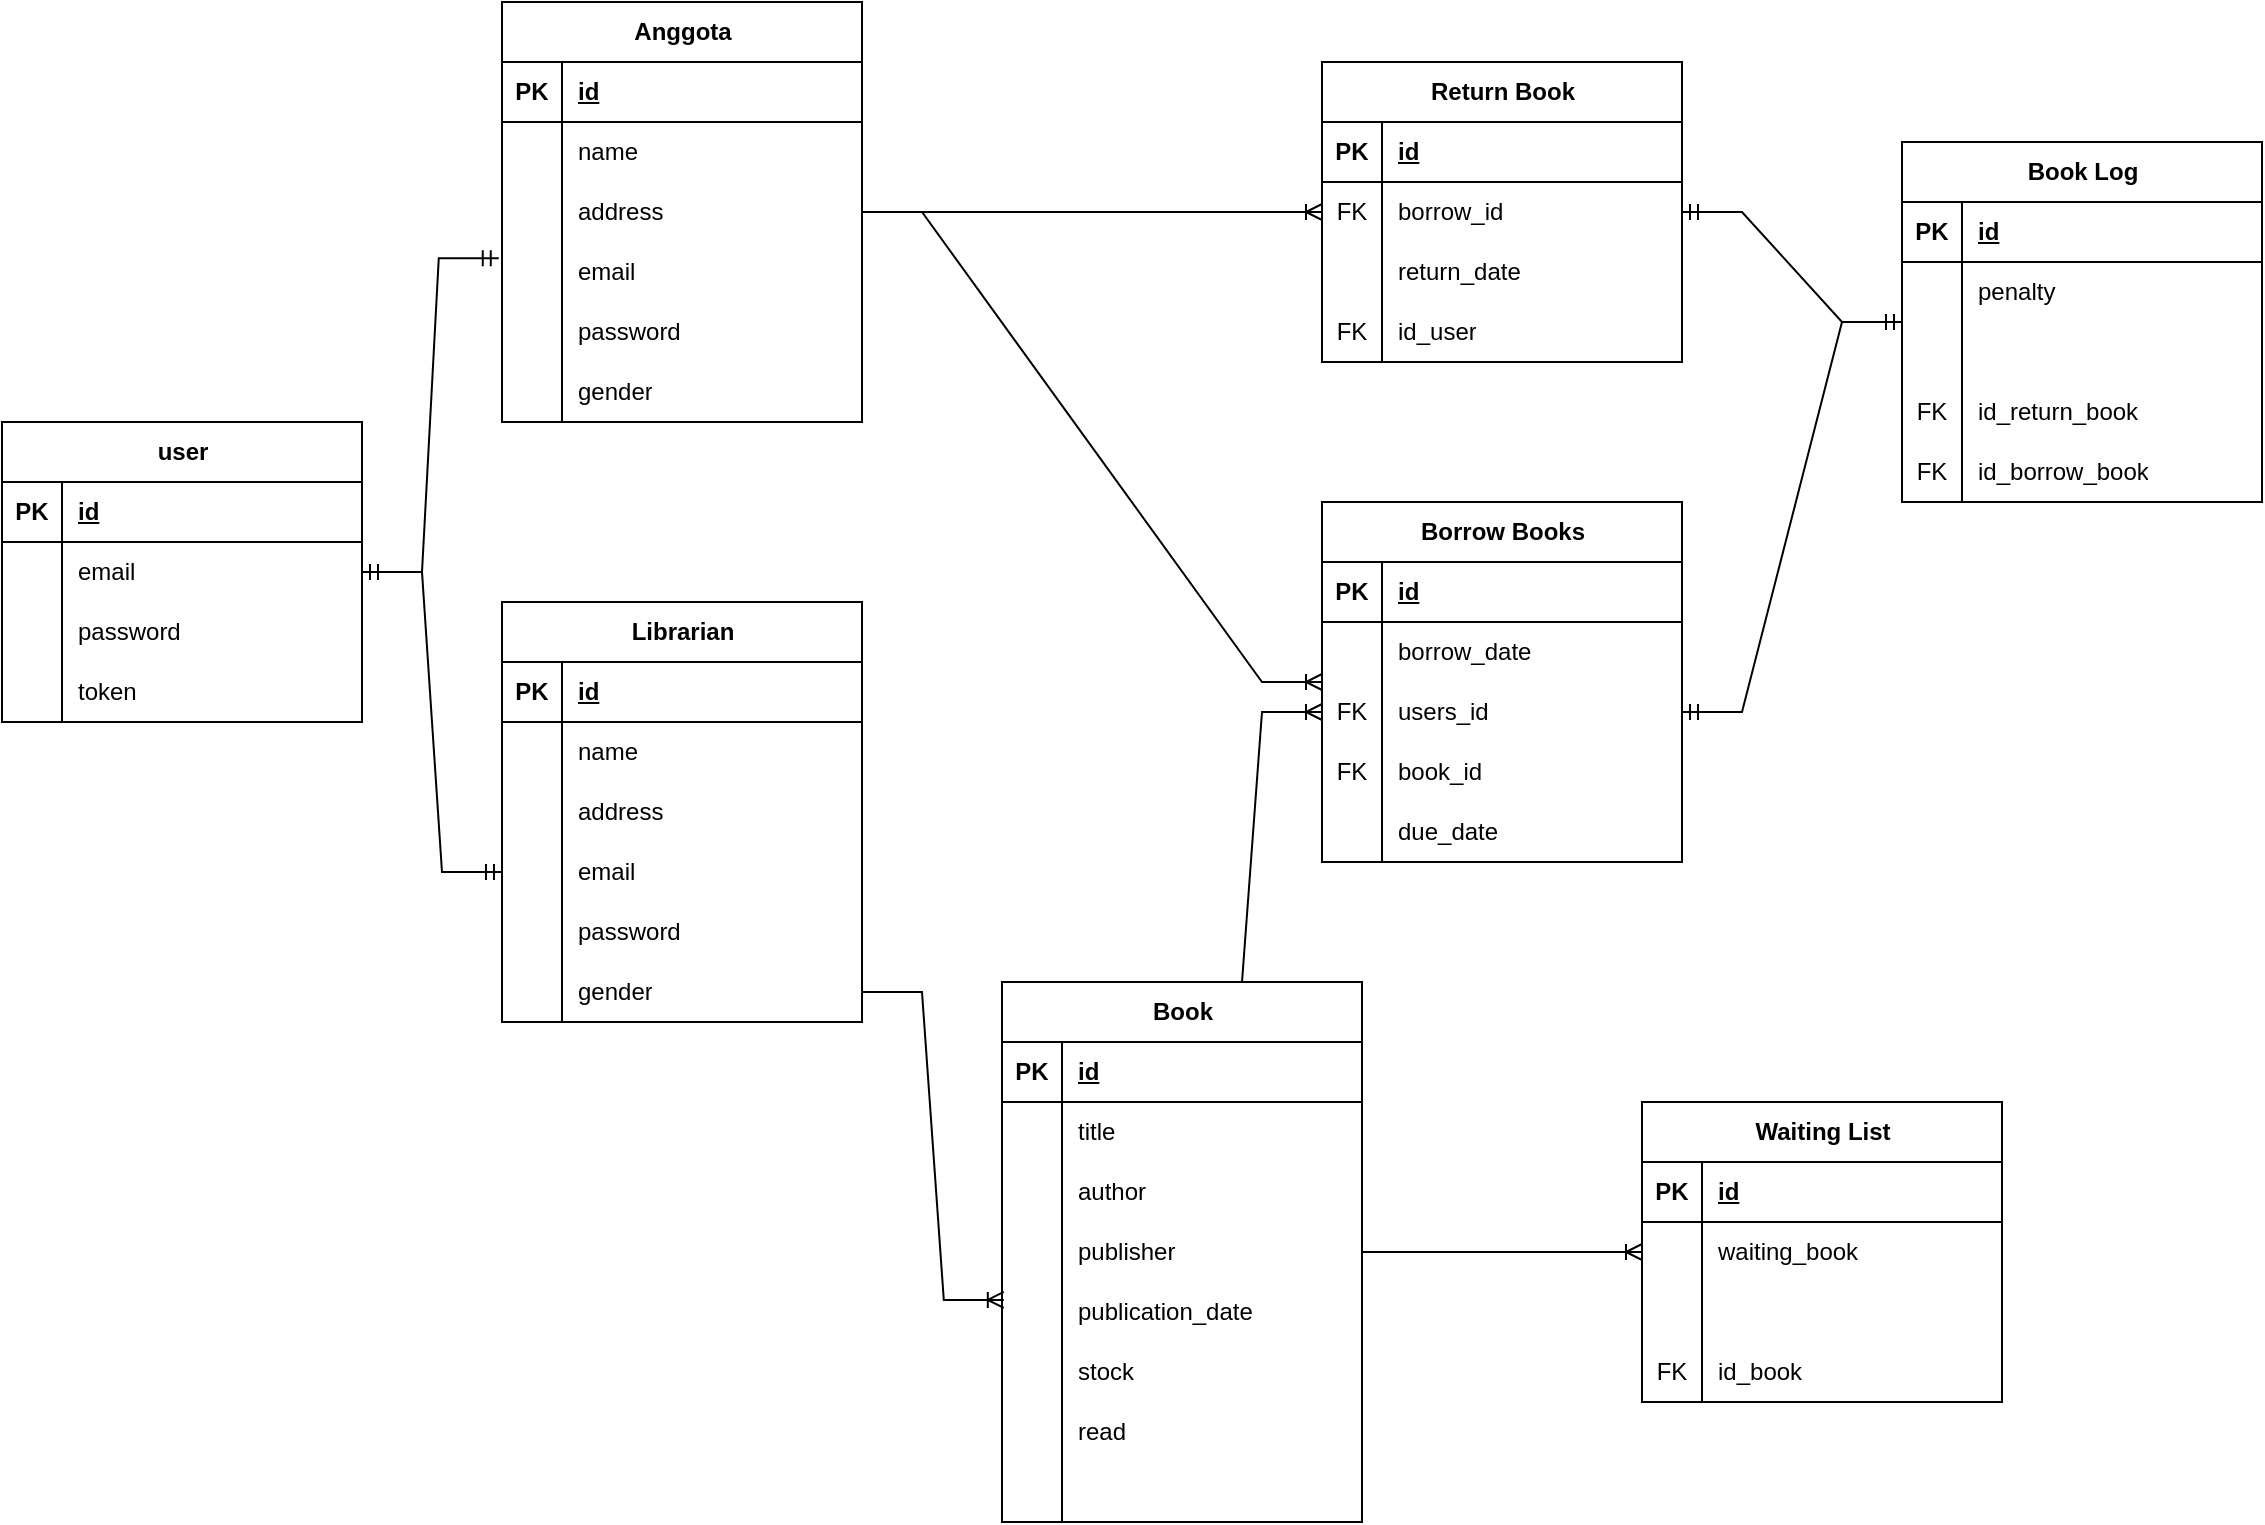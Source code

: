 <mxfile version="22.1.5" type="github" pages="3">
  <diagram name="Entity" id="13WCGMMGAoBStpWHaFRB">
    <mxGraphModel dx="2095" dy="3162" grid="1" gridSize="10" guides="1" tooltips="1" connect="1" arrows="1" fold="1" page="1" pageScale="1" pageWidth="827" pageHeight="1169" math="0" shadow="0">
      <root>
        <mxCell id="0" />
        <mxCell id="1" parent="0" />
        <mxCell id="f9uIw9wc-rNyhUylqqAu-1" value="Book" style="shape=table;startSize=30;container=1;collapsible=1;childLayout=tableLayout;fixedRows=1;rowLines=0;fontStyle=1;align=center;resizeLast=1;html=1;" parent="1" vertex="1">
          <mxGeometry x="420" y="-830" width="180" height="270" as="geometry" />
        </mxCell>
        <mxCell id="f9uIw9wc-rNyhUylqqAu-2" value="" style="shape=tableRow;horizontal=0;startSize=0;swimlaneHead=0;swimlaneBody=0;fillColor=none;collapsible=0;dropTarget=0;points=[[0,0.5],[1,0.5]];portConstraint=eastwest;top=0;left=0;right=0;bottom=1;" parent="f9uIw9wc-rNyhUylqqAu-1" vertex="1">
          <mxGeometry y="30" width="180" height="30" as="geometry" />
        </mxCell>
        <mxCell id="f9uIw9wc-rNyhUylqqAu-3" value="PK" style="shape=partialRectangle;connectable=0;fillColor=none;top=0;left=0;bottom=0;right=0;fontStyle=1;overflow=hidden;whiteSpace=wrap;html=1;" parent="f9uIw9wc-rNyhUylqqAu-2" vertex="1">
          <mxGeometry width="30" height="30" as="geometry">
            <mxRectangle width="30" height="30" as="alternateBounds" />
          </mxGeometry>
        </mxCell>
        <mxCell id="f9uIw9wc-rNyhUylqqAu-4" value="id" style="shape=partialRectangle;connectable=0;fillColor=none;top=0;left=0;bottom=0;right=0;align=left;spacingLeft=6;fontStyle=5;overflow=hidden;whiteSpace=wrap;html=1;" parent="f9uIw9wc-rNyhUylqqAu-2" vertex="1">
          <mxGeometry x="30" width="150" height="30" as="geometry">
            <mxRectangle width="150" height="30" as="alternateBounds" />
          </mxGeometry>
        </mxCell>
        <mxCell id="f9uIw9wc-rNyhUylqqAu-5" value="" style="shape=tableRow;horizontal=0;startSize=0;swimlaneHead=0;swimlaneBody=0;fillColor=none;collapsible=0;dropTarget=0;points=[[0,0.5],[1,0.5]];portConstraint=eastwest;top=0;left=0;right=0;bottom=0;" parent="f9uIw9wc-rNyhUylqqAu-1" vertex="1">
          <mxGeometry y="60" width="180" height="30" as="geometry" />
        </mxCell>
        <mxCell id="f9uIw9wc-rNyhUylqqAu-6" value="" style="shape=partialRectangle;connectable=0;fillColor=none;top=0;left=0;bottom=0;right=0;editable=1;overflow=hidden;whiteSpace=wrap;html=1;" parent="f9uIw9wc-rNyhUylqqAu-5" vertex="1">
          <mxGeometry width="30" height="30" as="geometry">
            <mxRectangle width="30" height="30" as="alternateBounds" />
          </mxGeometry>
        </mxCell>
        <mxCell id="f9uIw9wc-rNyhUylqqAu-7" value="title" style="shape=partialRectangle;connectable=0;fillColor=none;top=0;left=0;bottom=0;right=0;align=left;spacingLeft=6;overflow=hidden;whiteSpace=wrap;html=1;" parent="f9uIw9wc-rNyhUylqqAu-5" vertex="1">
          <mxGeometry x="30" width="150" height="30" as="geometry">
            <mxRectangle width="150" height="30" as="alternateBounds" />
          </mxGeometry>
        </mxCell>
        <mxCell id="f9uIw9wc-rNyhUylqqAu-8" value="" style="shape=tableRow;horizontal=0;startSize=0;swimlaneHead=0;swimlaneBody=0;fillColor=none;collapsible=0;dropTarget=0;points=[[0,0.5],[1,0.5]];portConstraint=eastwest;top=0;left=0;right=0;bottom=0;" parent="f9uIw9wc-rNyhUylqqAu-1" vertex="1">
          <mxGeometry y="90" width="180" height="30" as="geometry" />
        </mxCell>
        <mxCell id="f9uIw9wc-rNyhUylqqAu-9" value="" style="shape=partialRectangle;connectable=0;fillColor=none;top=0;left=0;bottom=0;right=0;editable=1;overflow=hidden;whiteSpace=wrap;html=1;" parent="f9uIw9wc-rNyhUylqqAu-8" vertex="1">
          <mxGeometry width="30" height="30" as="geometry">
            <mxRectangle width="30" height="30" as="alternateBounds" />
          </mxGeometry>
        </mxCell>
        <mxCell id="f9uIw9wc-rNyhUylqqAu-10" value="author" style="shape=partialRectangle;connectable=0;fillColor=none;top=0;left=0;bottom=0;right=0;align=left;spacingLeft=6;overflow=hidden;whiteSpace=wrap;html=1;" parent="f9uIw9wc-rNyhUylqqAu-8" vertex="1">
          <mxGeometry x="30" width="150" height="30" as="geometry">
            <mxRectangle width="150" height="30" as="alternateBounds" />
          </mxGeometry>
        </mxCell>
        <mxCell id="f9uIw9wc-rNyhUylqqAu-11" value="" style="shape=tableRow;horizontal=0;startSize=0;swimlaneHead=0;swimlaneBody=0;fillColor=none;collapsible=0;dropTarget=0;points=[[0,0.5],[1,0.5]];portConstraint=eastwest;top=0;left=0;right=0;bottom=0;" parent="f9uIw9wc-rNyhUylqqAu-1" vertex="1">
          <mxGeometry y="120" width="180" height="30" as="geometry" />
        </mxCell>
        <mxCell id="f9uIw9wc-rNyhUylqqAu-12" value="" style="shape=partialRectangle;connectable=0;fillColor=none;top=0;left=0;bottom=0;right=0;editable=1;overflow=hidden;whiteSpace=wrap;html=1;" parent="f9uIw9wc-rNyhUylqqAu-11" vertex="1">
          <mxGeometry width="30" height="30" as="geometry">
            <mxRectangle width="30" height="30" as="alternateBounds" />
          </mxGeometry>
        </mxCell>
        <mxCell id="f9uIw9wc-rNyhUylqqAu-13" value="publisher" style="shape=partialRectangle;connectable=0;fillColor=none;top=0;left=0;bottom=0;right=0;align=left;spacingLeft=6;overflow=hidden;whiteSpace=wrap;html=1;" parent="f9uIw9wc-rNyhUylqqAu-11" vertex="1">
          <mxGeometry x="30" width="150" height="30" as="geometry">
            <mxRectangle width="150" height="30" as="alternateBounds" />
          </mxGeometry>
        </mxCell>
        <mxCell id="f9uIw9wc-rNyhUylqqAu-14" value="" style="shape=tableRow;horizontal=0;startSize=0;swimlaneHead=0;swimlaneBody=0;fillColor=none;collapsible=0;dropTarget=0;points=[[0,0.5],[1,0.5]];portConstraint=eastwest;top=0;left=0;right=0;bottom=0;" parent="f9uIw9wc-rNyhUylqqAu-1" vertex="1">
          <mxGeometry y="150" width="180" height="30" as="geometry" />
        </mxCell>
        <mxCell id="f9uIw9wc-rNyhUylqqAu-15" value="" style="shape=partialRectangle;connectable=0;fillColor=none;top=0;left=0;bottom=0;right=0;editable=1;overflow=hidden;whiteSpace=wrap;html=1;" parent="f9uIw9wc-rNyhUylqqAu-14" vertex="1">
          <mxGeometry width="30" height="30" as="geometry">
            <mxRectangle width="30" height="30" as="alternateBounds" />
          </mxGeometry>
        </mxCell>
        <mxCell id="f9uIw9wc-rNyhUylqqAu-16" value="publication_date" style="shape=partialRectangle;connectable=0;fillColor=none;top=0;left=0;bottom=0;right=0;align=left;spacingLeft=6;overflow=hidden;whiteSpace=wrap;html=1;" parent="f9uIw9wc-rNyhUylqqAu-14" vertex="1">
          <mxGeometry x="30" width="150" height="30" as="geometry">
            <mxRectangle width="150" height="30" as="alternateBounds" />
          </mxGeometry>
        </mxCell>
        <mxCell id="f9uIw9wc-rNyhUylqqAu-17" value="" style="shape=tableRow;horizontal=0;startSize=0;swimlaneHead=0;swimlaneBody=0;fillColor=none;collapsible=0;dropTarget=0;points=[[0,0.5],[1,0.5]];portConstraint=eastwest;top=0;left=0;right=0;bottom=0;" parent="f9uIw9wc-rNyhUylqqAu-1" vertex="1">
          <mxGeometry y="180" width="180" height="30" as="geometry" />
        </mxCell>
        <mxCell id="f9uIw9wc-rNyhUylqqAu-18" value="" style="shape=partialRectangle;connectable=0;fillColor=none;top=0;left=0;bottom=0;right=0;editable=1;overflow=hidden;whiteSpace=wrap;html=1;" parent="f9uIw9wc-rNyhUylqqAu-17" vertex="1">
          <mxGeometry width="30" height="30" as="geometry">
            <mxRectangle width="30" height="30" as="alternateBounds" />
          </mxGeometry>
        </mxCell>
        <mxCell id="f9uIw9wc-rNyhUylqqAu-19" value="stock" style="shape=partialRectangle;connectable=0;fillColor=none;top=0;left=0;bottom=0;right=0;align=left;spacingLeft=6;overflow=hidden;whiteSpace=wrap;html=1;" parent="f9uIw9wc-rNyhUylqqAu-17" vertex="1">
          <mxGeometry x="30" width="150" height="30" as="geometry">
            <mxRectangle width="150" height="30" as="alternateBounds" />
          </mxGeometry>
        </mxCell>
        <mxCell id="56AAxWMqqsvW7jfmM_Hw-20" value="" style="shape=tableRow;horizontal=0;startSize=0;swimlaneHead=0;swimlaneBody=0;fillColor=none;collapsible=0;dropTarget=0;points=[[0,0.5],[1,0.5]];portConstraint=eastwest;top=0;left=0;right=0;bottom=0;" parent="f9uIw9wc-rNyhUylqqAu-1" vertex="1">
          <mxGeometry y="210" width="180" height="30" as="geometry" />
        </mxCell>
        <mxCell id="56AAxWMqqsvW7jfmM_Hw-21" value="" style="shape=partialRectangle;connectable=0;fillColor=none;top=0;left=0;bottom=0;right=0;editable=1;overflow=hidden;whiteSpace=wrap;html=1;" parent="56AAxWMqqsvW7jfmM_Hw-20" vertex="1">
          <mxGeometry width="30" height="30" as="geometry">
            <mxRectangle width="30" height="30" as="alternateBounds" />
          </mxGeometry>
        </mxCell>
        <mxCell id="56AAxWMqqsvW7jfmM_Hw-22" value="read" style="shape=partialRectangle;connectable=0;fillColor=none;top=0;left=0;bottom=0;right=0;align=left;spacingLeft=6;overflow=hidden;whiteSpace=wrap;html=1;" parent="56AAxWMqqsvW7jfmM_Hw-20" vertex="1">
          <mxGeometry x="30" width="150" height="30" as="geometry">
            <mxRectangle width="150" height="30" as="alternateBounds" />
          </mxGeometry>
        </mxCell>
        <mxCell id="56AAxWMqqsvW7jfmM_Hw-23" value="" style="shape=tableRow;horizontal=0;startSize=0;swimlaneHead=0;swimlaneBody=0;fillColor=none;collapsible=0;dropTarget=0;points=[[0,0.5],[1,0.5]];portConstraint=eastwest;top=0;left=0;right=0;bottom=0;" parent="f9uIw9wc-rNyhUylqqAu-1" vertex="1">
          <mxGeometry y="240" width="180" height="30" as="geometry" />
        </mxCell>
        <mxCell id="56AAxWMqqsvW7jfmM_Hw-24" value="" style="shape=partialRectangle;connectable=0;fillColor=none;top=0;left=0;bottom=0;right=0;editable=1;overflow=hidden;whiteSpace=wrap;html=1;" parent="56AAxWMqqsvW7jfmM_Hw-23" vertex="1">
          <mxGeometry width="30" height="30" as="geometry">
            <mxRectangle width="30" height="30" as="alternateBounds" />
          </mxGeometry>
        </mxCell>
        <mxCell id="56AAxWMqqsvW7jfmM_Hw-25" value="" style="shape=partialRectangle;connectable=0;fillColor=none;top=0;left=0;bottom=0;right=0;align=left;spacingLeft=6;overflow=hidden;whiteSpace=wrap;html=1;" parent="56AAxWMqqsvW7jfmM_Hw-23" vertex="1">
          <mxGeometry x="30" width="150" height="30" as="geometry">
            <mxRectangle width="150" height="30" as="alternateBounds" />
          </mxGeometry>
        </mxCell>
        <mxCell id="f9uIw9wc-rNyhUylqqAu-59" value="Anggota" style="shape=table;startSize=30;container=1;collapsible=1;childLayout=tableLayout;fixedRows=1;rowLines=0;fontStyle=1;align=center;resizeLast=1;html=1;" parent="1" vertex="1">
          <mxGeometry x="170" y="-1320" width="180" height="210" as="geometry" />
        </mxCell>
        <mxCell id="f9uIw9wc-rNyhUylqqAu-60" value="" style="shape=tableRow;horizontal=0;startSize=0;swimlaneHead=0;swimlaneBody=0;fillColor=none;collapsible=0;dropTarget=0;points=[[0,0.5],[1,0.5]];portConstraint=eastwest;top=0;left=0;right=0;bottom=1;" parent="f9uIw9wc-rNyhUylqqAu-59" vertex="1">
          <mxGeometry y="30" width="180" height="30" as="geometry" />
        </mxCell>
        <mxCell id="f9uIw9wc-rNyhUylqqAu-61" value="PK" style="shape=partialRectangle;connectable=0;fillColor=none;top=0;left=0;bottom=0;right=0;fontStyle=1;overflow=hidden;whiteSpace=wrap;html=1;" parent="f9uIw9wc-rNyhUylqqAu-60" vertex="1">
          <mxGeometry width="30" height="30" as="geometry">
            <mxRectangle width="30" height="30" as="alternateBounds" />
          </mxGeometry>
        </mxCell>
        <mxCell id="f9uIw9wc-rNyhUylqqAu-62" value="id" style="shape=partialRectangle;connectable=0;fillColor=none;top=0;left=0;bottom=0;right=0;align=left;spacingLeft=6;fontStyle=5;overflow=hidden;whiteSpace=wrap;html=1;" parent="f9uIw9wc-rNyhUylqqAu-60" vertex="1">
          <mxGeometry x="30" width="150" height="30" as="geometry">
            <mxRectangle width="150" height="30" as="alternateBounds" />
          </mxGeometry>
        </mxCell>
        <mxCell id="f9uIw9wc-rNyhUylqqAu-63" value="" style="shape=tableRow;horizontal=0;startSize=0;swimlaneHead=0;swimlaneBody=0;fillColor=none;collapsible=0;dropTarget=0;points=[[0,0.5],[1,0.5]];portConstraint=eastwest;top=0;left=0;right=0;bottom=0;" parent="f9uIw9wc-rNyhUylqqAu-59" vertex="1">
          <mxGeometry y="60" width="180" height="30" as="geometry" />
        </mxCell>
        <mxCell id="f9uIw9wc-rNyhUylqqAu-64" value="" style="shape=partialRectangle;connectable=0;fillColor=none;top=0;left=0;bottom=0;right=0;editable=1;overflow=hidden;whiteSpace=wrap;html=1;" parent="f9uIw9wc-rNyhUylqqAu-63" vertex="1">
          <mxGeometry width="30" height="30" as="geometry">
            <mxRectangle width="30" height="30" as="alternateBounds" />
          </mxGeometry>
        </mxCell>
        <mxCell id="f9uIw9wc-rNyhUylqqAu-65" value="name" style="shape=partialRectangle;connectable=0;fillColor=none;top=0;left=0;bottom=0;right=0;align=left;spacingLeft=6;overflow=hidden;whiteSpace=wrap;html=1;" parent="f9uIw9wc-rNyhUylqqAu-63" vertex="1">
          <mxGeometry x="30" width="150" height="30" as="geometry">
            <mxRectangle width="150" height="30" as="alternateBounds" />
          </mxGeometry>
        </mxCell>
        <mxCell id="f9uIw9wc-rNyhUylqqAu-66" value="" style="shape=tableRow;horizontal=0;startSize=0;swimlaneHead=0;swimlaneBody=0;fillColor=none;collapsible=0;dropTarget=0;points=[[0,0.5],[1,0.5]];portConstraint=eastwest;top=0;left=0;right=0;bottom=0;" parent="f9uIw9wc-rNyhUylqqAu-59" vertex="1">
          <mxGeometry y="90" width="180" height="30" as="geometry" />
        </mxCell>
        <mxCell id="f9uIw9wc-rNyhUylqqAu-67" value="" style="shape=partialRectangle;connectable=0;fillColor=none;top=0;left=0;bottom=0;right=0;editable=1;overflow=hidden;whiteSpace=wrap;html=1;" parent="f9uIw9wc-rNyhUylqqAu-66" vertex="1">
          <mxGeometry width="30" height="30" as="geometry">
            <mxRectangle width="30" height="30" as="alternateBounds" />
          </mxGeometry>
        </mxCell>
        <mxCell id="f9uIw9wc-rNyhUylqqAu-68" value="address" style="shape=partialRectangle;connectable=0;fillColor=none;top=0;left=0;bottom=0;right=0;align=left;spacingLeft=6;overflow=hidden;whiteSpace=wrap;html=1;" parent="f9uIw9wc-rNyhUylqqAu-66" vertex="1">
          <mxGeometry x="30" width="150" height="30" as="geometry">
            <mxRectangle width="150" height="30" as="alternateBounds" />
          </mxGeometry>
        </mxCell>
        <mxCell id="f9uIw9wc-rNyhUylqqAu-69" value="" style="shape=tableRow;horizontal=0;startSize=0;swimlaneHead=0;swimlaneBody=0;fillColor=none;collapsible=0;dropTarget=0;points=[[0,0.5],[1,0.5]];portConstraint=eastwest;top=0;left=0;right=0;bottom=0;" parent="f9uIw9wc-rNyhUylqqAu-59" vertex="1">
          <mxGeometry y="120" width="180" height="30" as="geometry" />
        </mxCell>
        <mxCell id="f9uIw9wc-rNyhUylqqAu-70" value="" style="shape=partialRectangle;connectable=0;fillColor=none;top=0;left=0;bottom=0;right=0;editable=1;overflow=hidden;whiteSpace=wrap;html=1;" parent="f9uIw9wc-rNyhUylqqAu-69" vertex="1">
          <mxGeometry width="30" height="30" as="geometry">
            <mxRectangle width="30" height="30" as="alternateBounds" />
          </mxGeometry>
        </mxCell>
        <mxCell id="f9uIw9wc-rNyhUylqqAu-71" value="email" style="shape=partialRectangle;connectable=0;fillColor=none;top=0;left=0;bottom=0;right=0;align=left;spacingLeft=6;overflow=hidden;whiteSpace=wrap;html=1;" parent="f9uIw9wc-rNyhUylqqAu-69" vertex="1">
          <mxGeometry x="30" width="150" height="30" as="geometry">
            <mxRectangle width="150" height="30" as="alternateBounds" />
          </mxGeometry>
        </mxCell>
        <mxCell id="f9uIw9wc-rNyhUylqqAu-72" value="" style="shape=tableRow;horizontal=0;startSize=0;swimlaneHead=0;swimlaneBody=0;fillColor=none;collapsible=0;dropTarget=0;points=[[0,0.5],[1,0.5]];portConstraint=eastwest;top=0;left=0;right=0;bottom=0;" parent="f9uIw9wc-rNyhUylqqAu-59" vertex="1">
          <mxGeometry y="150" width="180" height="30" as="geometry" />
        </mxCell>
        <mxCell id="f9uIw9wc-rNyhUylqqAu-73" value="" style="shape=partialRectangle;connectable=0;fillColor=none;top=0;left=0;bottom=0;right=0;editable=1;overflow=hidden;whiteSpace=wrap;html=1;" parent="f9uIw9wc-rNyhUylqqAu-72" vertex="1">
          <mxGeometry width="30" height="30" as="geometry">
            <mxRectangle width="30" height="30" as="alternateBounds" />
          </mxGeometry>
        </mxCell>
        <mxCell id="f9uIw9wc-rNyhUylqqAu-74" value="password" style="shape=partialRectangle;connectable=0;fillColor=none;top=0;left=0;bottom=0;right=0;align=left;spacingLeft=6;overflow=hidden;whiteSpace=wrap;html=1;" parent="f9uIw9wc-rNyhUylqqAu-72" vertex="1">
          <mxGeometry x="30" width="150" height="30" as="geometry">
            <mxRectangle width="150" height="30" as="alternateBounds" />
          </mxGeometry>
        </mxCell>
        <mxCell id="74bKICHIjmPeZ6uD2Ho_-36" value="" style="shape=tableRow;horizontal=0;startSize=0;swimlaneHead=0;swimlaneBody=0;fillColor=none;collapsible=0;dropTarget=0;points=[[0,0.5],[1,0.5]];portConstraint=eastwest;top=0;left=0;right=0;bottom=0;" vertex="1" parent="f9uIw9wc-rNyhUylqqAu-59">
          <mxGeometry y="180" width="180" height="30" as="geometry" />
        </mxCell>
        <mxCell id="74bKICHIjmPeZ6uD2Ho_-37" value="" style="shape=partialRectangle;connectable=0;fillColor=none;top=0;left=0;bottom=0;right=0;editable=1;overflow=hidden;whiteSpace=wrap;html=1;" vertex="1" parent="74bKICHIjmPeZ6uD2Ho_-36">
          <mxGeometry width="30" height="30" as="geometry">
            <mxRectangle width="30" height="30" as="alternateBounds" />
          </mxGeometry>
        </mxCell>
        <mxCell id="74bKICHIjmPeZ6uD2Ho_-38" value="gender" style="shape=partialRectangle;connectable=0;fillColor=none;top=0;left=0;bottom=0;right=0;align=left;spacingLeft=6;overflow=hidden;whiteSpace=wrap;html=1;" vertex="1" parent="74bKICHIjmPeZ6uD2Ho_-36">
          <mxGeometry x="30" width="150" height="30" as="geometry">
            <mxRectangle width="150" height="30" as="alternateBounds" />
          </mxGeometry>
        </mxCell>
        <mxCell id="f9uIw9wc-rNyhUylqqAu-91" value="Borrow Books" style="shape=table;startSize=30;container=1;collapsible=1;childLayout=tableLayout;fixedRows=1;rowLines=0;fontStyle=1;align=center;resizeLast=1;html=1;" parent="1" vertex="1">
          <mxGeometry x="580" y="-1070" width="180" height="180" as="geometry" />
        </mxCell>
        <mxCell id="f9uIw9wc-rNyhUylqqAu-92" value="" style="shape=tableRow;horizontal=0;startSize=0;swimlaneHead=0;swimlaneBody=0;fillColor=none;collapsible=0;dropTarget=0;points=[[0,0.5],[1,0.5]];portConstraint=eastwest;top=0;left=0;right=0;bottom=1;" parent="f9uIw9wc-rNyhUylqqAu-91" vertex="1">
          <mxGeometry y="30" width="180" height="30" as="geometry" />
        </mxCell>
        <mxCell id="f9uIw9wc-rNyhUylqqAu-93" value="PK" style="shape=partialRectangle;connectable=0;fillColor=none;top=0;left=0;bottom=0;right=0;fontStyle=1;overflow=hidden;whiteSpace=wrap;html=1;" parent="f9uIw9wc-rNyhUylqqAu-92" vertex="1">
          <mxGeometry width="30" height="30" as="geometry">
            <mxRectangle width="30" height="30" as="alternateBounds" />
          </mxGeometry>
        </mxCell>
        <mxCell id="f9uIw9wc-rNyhUylqqAu-94" value="id" style="shape=partialRectangle;connectable=0;fillColor=none;top=0;left=0;bottom=0;right=0;align=left;spacingLeft=6;fontStyle=5;overflow=hidden;whiteSpace=wrap;html=1;" parent="f9uIw9wc-rNyhUylqqAu-92" vertex="1">
          <mxGeometry x="30" width="150" height="30" as="geometry">
            <mxRectangle width="150" height="30" as="alternateBounds" />
          </mxGeometry>
        </mxCell>
        <mxCell id="f9uIw9wc-rNyhUylqqAu-95" value="" style="shape=tableRow;horizontal=0;startSize=0;swimlaneHead=0;swimlaneBody=0;fillColor=none;collapsible=0;dropTarget=0;points=[[0,0.5],[1,0.5]];portConstraint=eastwest;top=0;left=0;right=0;bottom=0;" parent="f9uIw9wc-rNyhUylqqAu-91" vertex="1">
          <mxGeometry y="60" width="180" height="30" as="geometry" />
        </mxCell>
        <mxCell id="f9uIw9wc-rNyhUylqqAu-96" value="" style="shape=partialRectangle;connectable=0;fillColor=none;top=0;left=0;bottom=0;right=0;editable=1;overflow=hidden;whiteSpace=wrap;html=1;" parent="f9uIw9wc-rNyhUylqqAu-95" vertex="1">
          <mxGeometry width="30" height="30" as="geometry">
            <mxRectangle width="30" height="30" as="alternateBounds" />
          </mxGeometry>
        </mxCell>
        <mxCell id="f9uIw9wc-rNyhUylqqAu-97" value="borrow_date" style="shape=partialRectangle;connectable=0;fillColor=none;top=0;left=0;bottom=0;right=0;align=left;spacingLeft=6;overflow=hidden;whiteSpace=wrap;html=1;" parent="f9uIw9wc-rNyhUylqqAu-95" vertex="1">
          <mxGeometry x="30" width="150" height="30" as="geometry">
            <mxRectangle width="150" height="30" as="alternateBounds" />
          </mxGeometry>
        </mxCell>
        <mxCell id="f9uIw9wc-rNyhUylqqAu-101" value="" style="shape=tableRow;horizontal=0;startSize=0;swimlaneHead=0;swimlaneBody=0;fillColor=none;collapsible=0;dropTarget=0;points=[[0,0.5],[1,0.5]];portConstraint=eastwest;top=0;left=0;right=0;bottom=0;" parent="f9uIw9wc-rNyhUylqqAu-91" vertex="1">
          <mxGeometry y="90" width="180" height="30" as="geometry" />
        </mxCell>
        <mxCell id="f9uIw9wc-rNyhUylqqAu-102" value="FK" style="shape=partialRectangle;connectable=0;fillColor=none;top=0;left=0;bottom=0;right=0;editable=1;overflow=hidden;whiteSpace=wrap;html=1;" parent="f9uIw9wc-rNyhUylqqAu-101" vertex="1">
          <mxGeometry width="30" height="30" as="geometry">
            <mxRectangle width="30" height="30" as="alternateBounds" />
          </mxGeometry>
        </mxCell>
        <mxCell id="f9uIw9wc-rNyhUylqqAu-103" value="users_id" style="shape=partialRectangle;connectable=0;fillColor=none;top=0;left=0;bottom=0;right=0;align=left;spacingLeft=6;overflow=hidden;whiteSpace=wrap;html=1;" parent="f9uIw9wc-rNyhUylqqAu-101" vertex="1">
          <mxGeometry x="30" width="150" height="30" as="geometry">
            <mxRectangle width="150" height="30" as="alternateBounds" />
          </mxGeometry>
        </mxCell>
        <mxCell id="4XEFQd1BnH6duvxT0j51-1" value="" style="shape=tableRow;horizontal=0;startSize=0;swimlaneHead=0;swimlaneBody=0;fillColor=none;collapsible=0;dropTarget=0;points=[[0,0.5],[1,0.5]];portConstraint=eastwest;top=0;left=0;right=0;bottom=0;" parent="f9uIw9wc-rNyhUylqqAu-91" vertex="1">
          <mxGeometry y="120" width="180" height="30" as="geometry" />
        </mxCell>
        <mxCell id="4XEFQd1BnH6duvxT0j51-2" value="FK" style="shape=partialRectangle;connectable=0;fillColor=none;top=0;left=0;bottom=0;right=0;editable=1;overflow=hidden;whiteSpace=wrap;html=1;" parent="4XEFQd1BnH6duvxT0j51-1" vertex="1">
          <mxGeometry width="30" height="30" as="geometry">
            <mxRectangle width="30" height="30" as="alternateBounds" />
          </mxGeometry>
        </mxCell>
        <mxCell id="4XEFQd1BnH6duvxT0j51-3" value="book_id" style="shape=partialRectangle;connectable=0;fillColor=none;top=0;left=0;bottom=0;right=0;align=left;spacingLeft=6;overflow=hidden;whiteSpace=wrap;html=1;" parent="4XEFQd1BnH6duvxT0j51-1" vertex="1">
          <mxGeometry x="30" width="150" height="30" as="geometry">
            <mxRectangle width="150" height="30" as="alternateBounds" />
          </mxGeometry>
        </mxCell>
        <mxCell id="skhSZnjLNrDtPyHKeu3_-29" value="" style="shape=tableRow;horizontal=0;startSize=0;swimlaneHead=0;swimlaneBody=0;fillColor=none;collapsible=0;dropTarget=0;points=[[0,0.5],[1,0.5]];portConstraint=eastwest;top=0;left=0;right=0;bottom=0;" parent="f9uIw9wc-rNyhUylqqAu-91" vertex="1">
          <mxGeometry y="150" width="180" height="30" as="geometry" />
        </mxCell>
        <mxCell id="skhSZnjLNrDtPyHKeu3_-30" value="" style="shape=partialRectangle;connectable=0;fillColor=none;top=0;left=0;bottom=0;right=0;editable=1;overflow=hidden;whiteSpace=wrap;html=1;" parent="skhSZnjLNrDtPyHKeu3_-29" vertex="1">
          <mxGeometry width="30" height="30" as="geometry">
            <mxRectangle width="30" height="30" as="alternateBounds" />
          </mxGeometry>
        </mxCell>
        <mxCell id="skhSZnjLNrDtPyHKeu3_-31" value="due_date" style="shape=partialRectangle;connectable=0;fillColor=none;top=0;left=0;bottom=0;right=0;align=left;spacingLeft=6;overflow=hidden;whiteSpace=wrap;html=1;" parent="skhSZnjLNrDtPyHKeu3_-29" vertex="1">
          <mxGeometry x="30" width="150" height="30" as="geometry">
            <mxRectangle width="150" height="30" as="alternateBounds" />
          </mxGeometry>
        </mxCell>
        <mxCell id="4XEFQd1BnH6duvxT0j51-20" value="" style="edgeStyle=entityRelationEdgeStyle;fontSize=12;html=1;endArrow=ERoneToMany;rounded=0;" parent="1" source="f9uIw9wc-rNyhUylqqAu-59" target="f9uIw9wc-rNyhUylqqAu-91" edge="1">
          <mxGeometry width="100" height="100" relative="1" as="geometry">
            <mxPoint x="439" y="-770" as="sourcePoint" />
            <mxPoint x="539" y="-870" as="targetPoint" />
          </mxGeometry>
        </mxCell>
        <mxCell id="4XEFQd1BnH6duvxT0j51-42" value="" style="edgeStyle=entityRelationEdgeStyle;fontSize=12;html=1;endArrow=ERoneToMany;rounded=0;exitX=0.5;exitY=0;exitDx=0;exitDy=0;entryX=0;entryY=0.5;entryDx=0;entryDy=0;" parent="1" source="f9uIw9wc-rNyhUylqqAu-1" target="f9uIw9wc-rNyhUylqqAu-101" edge="1">
          <mxGeometry width="100" height="100" relative="1" as="geometry">
            <mxPoint x="761.62" y="-447.4" as="sourcePoint" />
            <mxPoint x="830" y="-860" as="targetPoint" />
          </mxGeometry>
        </mxCell>
        <mxCell id="4XEFQd1BnH6duvxT0j51-4" value="Return Book" style="shape=table;startSize=30;container=1;collapsible=1;childLayout=tableLayout;fixedRows=1;rowLines=0;fontStyle=1;align=center;resizeLast=1;html=1;" parent="1" vertex="1">
          <mxGeometry x="580" y="-1290" width="180" height="150" as="geometry" />
        </mxCell>
        <mxCell id="4XEFQd1BnH6duvxT0j51-5" value="" style="shape=tableRow;horizontal=0;startSize=0;swimlaneHead=0;swimlaneBody=0;fillColor=none;collapsible=0;dropTarget=0;points=[[0,0.5],[1,0.5]];portConstraint=eastwest;top=0;left=0;right=0;bottom=1;" parent="4XEFQd1BnH6duvxT0j51-4" vertex="1">
          <mxGeometry y="30" width="180" height="30" as="geometry" />
        </mxCell>
        <mxCell id="4XEFQd1BnH6duvxT0j51-6" value="PK" style="shape=partialRectangle;connectable=0;fillColor=none;top=0;left=0;bottom=0;right=0;fontStyle=1;overflow=hidden;whiteSpace=wrap;html=1;" parent="4XEFQd1BnH6duvxT0j51-5" vertex="1">
          <mxGeometry width="30" height="30" as="geometry">
            <mxRectangle width="30" height="30" as="alternateBounds" />
          </mxGeometry>
        </mxCell>
        <mxCell id="4XEFQd1BnH6duvxT0j51-7" value="id" style="shape=partialRectangle;connectable=0;fillColor=none;top=0;left=0;bottom=0;right=0;align=left;spacingLeft=6;fontStyle=5;overflow=hidden;whiteSpace=wrap;html=1;" parent="4XEFQd1BnH6duvxT0j51-5" vertex="1">
          <mxGeometry x="30" width="150" height="30" as="geometry">
            <mxRectangle width="150" height="30" as="alternateBounds" />
          </mxGeometry>
        </mxCell>
        <mxCell id="4XEFQd1BnH6duvxT0j51-17" value="" style="shape=tableRow;horizontal=0;startSize=0;swimlaneHead=0;swimlaneBody=0;fillColor=none;collapsible=0;dropTarget=0;points=[[0,0.5],[1,0.5]];portConstraint=eastwest;top=0;left=0;right=0;bottom=0;" parent="4XEFQd1BnH6duvxT0j51-4" vertex="1">
          <mxGeometry y="60" width="180" height="30" as="geometry" />
        </mxCell>
        <mxCell id="4XEFQd1BnH6duvxT0j51-18" value="FK" style="shape=partialRectangle;connectable=0;fillColor=none;top=0;left=0;bottom=0;right=0;editable=1;overflow=hidden;whiteSpace=wrap;html=1;" parent="4XEFQd1BnH6duvxT0j51-17" vertex="1">
          <mxGeometry width="30" height="30" as="geometry">
            <mxRectangle width="30" height="30" as="alternateBounds" />
          </mxGeometry>
        </mxCell>
        <mxCell id="4XEFQd1BnH6duvxT0j51-19" value="borrow_id" style="shape=partialRectangle;connectable=0;fillColor=none;top=0;left=0;bottom=0;right=0;align=left;spacingLeft=6;overflow=hidden;whiteSpace=wrap;html=1;" parent="4XEFQd1BnH6duvxT0j51-17" vertex="1">
          <mxGeometry x="30" width="150" height="30" as="geometry">
            <mxRectangle width="150" height="30" as="alternateBounds" />
          </mxGeometry>
        </mxCell>
        <mxCell id="skhSZnjLNrDtPyHKeu3_-1" value="" style="shape=tableRow;horizontal=0;startSize=0;swimlaneHead=0;swimlaneBody=0;fillColor=none;collapsible=0;dropTarget=0;points=[[0,0.5],[1,0.5]];portConstraint=eastwest;top=0;left=0;right=0;bottom=0;" parent="4XEFQd1BnH6duvxT0j51-4" vertex="1">
          <mxGeometry y="90" width="180" height="30" as="geometry" />
        </mxCell>
        <mxCell id="skhSZnjLNrDtPyHKeu3_-2" value="" style="shape=partialRectangle;connectable=0;fillColor=none;top=0;left=0;bottom=0;right=0;editable=1;overflow=hidden;whiteSpace=wrap;html=1;" parent="skhSZnjLNrDtPyHKeu3_-1" vertex="1">
          <mxGeometry width="30" height="30" as="geometry">
            <mxRectangle width="30" height="30" as="alternateBounds" />
          </mxGeometry>
        </mxCell>
        <mxCell id="skhSZnjLNrDtPyHKeu3_-3" value="return_date" style="shape=partialRectangle;connectable=0;fillColor=none;top=0;left=0;bottom=0;right=0;align=left;spacingLeft=6;overflow=hidden;whiteSpace=wrap;html=1;" parent="skhSZnjLNrDtPyHKeu3_-1" vertex="1">
          <mxGeometry x="30" width="150" height="30" as="geometry">
            <mxRectangle width="150" height="30" as="alternateBounds" />
          </mxGeometry>
        </mxCell>
        <mxCell id="56AAxWMqqsvW7jfmM_Hw-26" value="" style="shape=tableRow;horizontal=0;startSize=0;swimlaneHead=0;swimlaneBody=0;fillColor=none;collapsible=0;dropTarget=0;points=[[0,0.5],[1,0.5]];portConstraint=eastwest;top=0;left=0;right=0;bottom=0;" parent="4XEFQd1BnH6duvxT0j51-4" vertex="1">
          <mxGeometry y="120" width="180" height="30" as="geometry" />
        </mxCell>
        <mxCell id="56AAxWMqqsvW7jfmM_Hw-27" value="FK" style="shape=partialRectangle;connectable=0;fillColor=none;top=0;left=0;bottom=0;right=0;editable=1;overflow=hidden;whiteSpace=wrap;html=1;" parent="56AAxWMqqsvW7jfmM_Hw-26" vertex="1">
          <mxGeometry width="30" height="30" as="geometry">
            <mxRectangle width="30" height="30" as="alternateBounds" />
          </mxGeometry>
        </mxCell>
        <mxCell id="56AAxWMqqsvW7jfmM_Hw-28" value="id_user" style="shape=partialRectangle;connectable=0;fillColor=none;top=0;left=0;bottom=0;right=0;align=left;spacingLeft=6;overflow=hidden;whiteSpace=wrap;html=1;" parent="56AAxWMqqsvW7jfmM_Hw-26" vertex="1">
          <mxGeometry x="30" width="150" height="30" as="geometry">
            <mxRectangle width="150" height="30" as="alternateBounds" />
          </mxGeometry>
        </mxCell>
        <mxCell id="56AAxWMqqsvW7jfmM_Hw-1" value="Book Log" style="shape=table;startSize=30;container=1;collapsible=1;childLayout=tableLayout;fixedRows=1;rowLines=0;fontStyle=1;align=center;resizeLast=1;html=1;" parent="1" vertex="1">
          <mxGeometry x="870" y="-1250" width="180" height="180" as="geometry" />
        </mxCell>
        <mxCell id="56AAxWMqqsvW7jfmM_Hw-2" value="" style="shape=tableRow;horizontal=0;startSize=0;swimlaneHead=0;swimlaneBody=0;fillColor=none;collapsible=0;dropTarget=0;points=[[0,0.5],[1,0.5]];portConstraint=eastwest;top=0;left=0;right=0;bottom=1;" parent="56AAxWMqqsvW7jfmM_Hw-1" vertex="1">
          <mxGeometry y="30" width="180" height="30" as="geometry" />
        </mxCell>
        <mxCell id="56AAxWMqqsvW7jfmM_Hw-3" value="PK" style="shape=partialRectangle;connectable=0;fillColor=none;top=0;left=0;bottom=0;right=0;fontStyle=1;overflow=hidden;whiteSpace=wrap;html=1;" parent="56AAxWMqqsvW7jfmM_Hw-2" vertex="1">
          <mxGeometry width="30" height="30" as="geometry">
            <mxRectangle width="30" height="30" as="alternateBounds" />
          </mxGeometry>
        </mxCell>
        <mxCell id="56AAxWMqqsvW7jfmM_Hw-4" value="id" style="shape=partialRectangle;connectable=0;fillColor=none;top=0;left=0;bottom=0;right=0;align=left;spacingLeft=6;fontStyle=5;overflow=hidden;whiteSpace=wrap;html=1;" parent="56AAxWMqqsvW7jfmM_Hw-2" vertex="1">
          <mxGeometry x="30" width="150" height="30" as="geometry">
            <mxRectangle width="150" height="30" as="alternateBounds" />
          </mxGeometry>
        </mxCell>
        <mxCell id="56AAxWMqqsvW7jfmM_Hw-5" value="" style="shape=tableRow;horizontal=0;startSize=0;swimlaneHead=0;swimlaneBody=0;fillColor=none;collapsible=0;dropTarget=0;points=[[0,0.5],[1,0.5]];portConstraint=eastwest;top=0;left=0;right=0;bottom=0;" parent="56AAxWMqqsvW7jfmM_Hw-1" vertex="1">
          <mxGeometry y="60" width="180" height="30" as="geometry" />
        </mxCell>
        <mxCell id="56AAxWMqqsvW7jfmM_Hw-6" value="" style="shape=partialRectangle;connectable=0;fillColor=none;top=0;left=0;bottom=0;right=0;editable=1;overflow=hidden;whiteSpace=wrap;html=1;" parent="56AAxWMqqsvW7jfmM_Hw-5" vertex="1">
          <mxGeometry width="30" height="30" as="geometry">
            <mxRectangle width="30" height="30" as="alternateBounds" />
          </mxGeometry>
        </mxCell>
        <mxCell id="56AAxWMqqsvW7jfmM_Hw-7" value="penalty" style="shape=partialRectangle;connectable=0;fillColor=none;top=0;left=0;bottom=0;right=0;align=left;spacingLeft=6;overflow=hidden;whiteSpace=wrap;html=1;" parent="56AAxWMqqsvW7jfmM_Hw-5" vertex="1">
          <mxGeometry x="30" width="150" height="30" as="geometry">
            <mxRectangle width="150" height="30" as="alternateBounds" />
          </mxGeometry>
        </mxCell>
        <mxCell id="56AAxWMqqsvW7jfmM_Hw-8" value="" style="shape=tableRow;horizontal=0;startSize=0;swimlaneHead=0;swimlaneBody=0;fillColor=none;collapsible=0;dropTarget=0;points=[[0,0.5],[1,0.5]];portConstraint=eastwest;top=0;left=0;right=0;bottom=0;" parent="56AAxWMqqsvW7jfmM_Hw-1" vertex="1">
          <mxGeometry y="90" width="180" height="30" as="geometry" />
        </mxCell>
        <mxCell id="56AAxWMqqsvW7jfmM_Hw-9" value="" style="shape=partialRectangle;connectable=0;fillColor=none;top=0;left=0;bottom=0;right=0;editable=1;overflow=hidden;whiteSpace=wrap;html=1;" parent="56AAxWMqqsvW7jfmM_Hw-8" vertex="1">
          <mxGeometry width="30" height="30" as="geometry">
            <mxRectangle width="30" height="30" as="alternateBounds" />
          </mxGeometry>
        </mxCell>
        <mxCell id="56AAxWMqqsvW7jfmM_Hw-10" value="" style="shape=partialRectangle;connectable=0;fillColor=none;top=0;left=0;bottom=0;right=0;align=left;spacingLeft=6;overflow=hidden;whiteSpace=wrap;html=1;" parent="56AAxWMqqsvW7jfmM_Hw-8" vertex="1">
          <mxGeometry x="30" width="150" height="30" as="geometry">
            <mxRectangle width="150" height="30" as="alternateBounds" />
          </mxGeometry>
        </mxCell>
        <mxCell id="56AAxWMqqsvW7jfmM_Hw-11" value="" style="shape=tableRow;horizontal=0;startSize=0;swimlaneHead=0;swimlaneBody=0;fillColor=none;collapsible=0;dropTarget=0;points=[[0,0.5],[1,0.5]];portConstraint=eastwest;top=0;left=0;right=0;bottom=0;" parent="56AAxWMqqsvW7jfmM_Hw-1" vertex="1">
          <mxGeometry y="120" width="180" height="30" as="geometry" />
        </mxCell>
        <mxCell id="56AAxWMqqsvW7jfmM_Hw-12" value="FK" style="shape=partialRectangle;connectable=0;fillColor=none;top=0;left=0;bottom=0;right=0;editable=1;overflow=hidden;whiteSpace=wrap;html=1;" parent="56AAxWMqqsvW7jfmM_Hw-11" vertex="1">
          <mxGeometry width="30" height="30" as="geometry">
            <mxRectangle width="30" height="30" as="alternateBounds" />
          </mxGeometry>
        </mxCell>
        <mxCell id="56AAxWMqqsvW7jfmM_Hw-13" value="id_return_book" style="shape=partialRectangle;connectable=0;fillColor=none;top=0;left=0;bottom=0;right=0;align=left;spacingLeft=6;overflow=hidden;whiteSpace=wrap;html=1;" parent="56AAxWMqqsvW7jfmM_Hw-11" vertex="1">
          <mxGeometry x="30" width="150" height="30" as="geometry">
            <mxRectangle width="150" height="30" as="alternateBounds" />
          </mxGeometry>
        </mxCell>
        <mxCell id="56AAxWMqqsvW7jfmM_Hw-14" value="" style="shape=tableRow;horizontal=0;startSize=0;swimlaneHead=0;swimlaneBody=0;fillColor=none;collapsible=0;dropTarget=0;points=[[0,0.5],[1,0.5]];portConstraint=eastwest;top=0;left=0;right=0;bottom=0;" parent="56AAxWMqqsvW7jfmM_Hw-1" vertex="1">
          <mxGeometry y="150" width="180" height="30" as="geometry" />
        </mxCell>
        <mxCell id="56AAxWMqqsvW7jfmM_Hw-15" value="FK" style="shape=partialRectangle;connectable=0;fillColor=none;top=0;left=0;bottom=0;right=0;editable=1;overflow=hidden;whiteSpace=wrap;html=1;" parent="56AAxWMqqsvW7jfmM_Hw-14" vertex="1">
          <mxGeometry width="30" height="30" as="geometry">
            <mxRectangle width="30" height="30" as="alternateBounds" />
          </mxGeometry>
        </mxCell>
        <mxCell id="56AAxWMqqsvW7jfmM_Hw-16" value="id_borrow_book" style="shape=partialRectangle;connectable=0;fillColor=none;top=0;left=0;bottom=0;right=0;align=left;spacingLeft=6;overflow=hidden;whiteSpace=wrap;html=1;" parent="56AAxWMqqsvW7jfmM_Hw-14" vertex="1">
          <mxGeometry x="30" width="150" height="30" as="geometry">
            <mxRectangle width="150" height="30" as="alternateBounds" />
          </mxGeometry>
        </mxCell>
        <mxCell id="56AAxWMqqsvW7jfmM_Hw-17" value="" style="edgeStyle=entityRelationEdgeStyle;fontSize=12;html=1;endArrow=ERmandOne;startArrow=ERmandOne;rounded=0;" parent="1" source="4XEFQd1BnH6duvxT0j51-4" target="56AAxWMqqsvW7jfmM_Hw-1" edge="1">
          <mxGeometry width="100" height="100" relative="1" as="geometry">
            <mxPoint x="510" y="-1060" as="sourcePoint" />
            <mxPoint x="610" y="-1160" as="targetPoint" />
          </mxGeometry>
        </mxCell>
        <mxCell id="56AAxWMqqsvW7jfmM_Hw-18" value="" style="edgeStyle=entityRelationEdgeStyle;fontSize=12;html=1;endArrow=ERmandOne;startArrow=ERmandOne;rounded=0;" parent="1" source="f9uIw9wc-rNyhUylqqAu-101" target="56AAxWMqqsvW7jfmM_Hw-1" edge="1">
          <mxGeometry width="100" height="100" relative="1" as="geometry">
            <mxPoint x="450" y="-1060" as="sourcePoint" />
            <mxPoint x="550" y="-1160" as="targetPoint" />
          </mxGeometry>
        </mxCell>
        <mxCell id="56AAxWMqqsvW7jfmM_Hw-19" value="" style="edgeStyle=entityRelationEdgeStyle;fontSize=12;html=1;endArrow=ERoneToMany;rounded=0;exitX=1;exitY=0.5;exitDx=0;exitDy=0;" parent="1" source="f9uIw9wc-rNyhUylqqAu-66" target="4XEFQd1BnH6duvxT0j51-4" edge="1">
          <mxGeometry width="100" height="100" relative="1" as="geometry">
            <mxPoint x="250" y="-1050" as="sourcePoint" />
            <mxPoint x="350" y="-1150" as="targetPoint" />
          </mxGeometry>
        </mxCell>
        <mxCell id="opfI2XAsRgcyFgxi2p0X-1" value="Waiting List" style="shape=table;startSize=30;container=1;collapsible=1;childLayout=tableLayout;fixedRows=1;rowLines=0;fontStyle=1;align=center;resizeLast=1;html=1;" parent="1" vertex="1">
          <mxGeometry x="740" y="-770" width="180" height="150" as="geometry" />
        </mxCell>
        <mxCell id="opfI2XAsRgcyFgxi2p0X-2" value="" style="shape=tableRow;horizontal=0;startSize=0;swimlaneHead=0;swimlaneBody=0;fillColor=none;collapsible=0;dropTarget=0;points=[[0,0.5],[1,0.5]];portConstraint=eastwest;top=0;left=0;right=0;bottom=1;" parent="opfI2XAsRgcyFgxi2p0X-1" vertex="1">
          <mxGeometry y="30" width="180" height="30" as="geometry" />
        </mxCell>
        <mxCell id="opfI2XAsRgcyFgxi2p0X-3" value="PK" style="shape=partialRectangle;connectable=0;fillColor=none;top=0;left=0;bottom=0;right=0;fontStyle=1;overflow=hidden;whiteSpace=wrap;html=1;" parent="opfI2XAsRgcyFgxi2p0X-2" vertex="1">
          <mxGeometry width="30" height="30" as="geometry">
            <mxRectangle width="30" height="30" as="alternateBounds" />
          </mxGeometry>
        </mxCell>
        <mxCell id="opfI2XAsRgcyFgxi2p0X-4" value="id" style="shape=partialRectangle;connectable=0;fillColor=none;top=0;left=0;bottom=0;right=0;align=left;spacingLeft=6;fontStyle=5;overflow=hidden;whiteSpace=wrap;html=1;" parent="opfI2XAsRgcyFgxi2p0X-2" vertex="1">
          <mxGeometry x="30" width="150" height="30" as="geometry">
            <mxRectangle width="150" height="30" as="alternateBounds" />
          </mxGeometry>
        </mxCell>
        <mxCell id="opfI2XAsRgcyFgxi2p0X-5" value="" style="shape=tableRow;horizontal=0;startSize=0;swimlaneHead=0;swimlaneBody=0;fillColor=none;collapsible=0;dropTarget=0;points=[[0,0.5],[1,0.5]];portConstraint=eastwest;top=0;left=0;right=0;bottom=0;" parent="opfI2XAsRgcyFgxi2p0X-1" vertex="1">
          <mxGeometry y="60" width="180" height="30" as="geometry" />
        </mxCell>
        <mxCell id="opfI2XAsRgcyFgxi2p0X-6" value="" style="shape=partialRectangle;connectable=0;fillColor=none;top=0;left=0;bottom=0;right=0;editable=1;overflow=hidden;whiteSpace=wrap;html=1;" parent="opfI2XAsRgcyFgxi2p0X-5" vertex="1">
          <mxGeometry width="30" height="30" as="geometry">
            <mxRectangle width="30" height="30" as="alternateBounds" />
          </mxGeometry>
        </mxCell>
        <mxCell id="opfI2XAsRgcyFgxi2p0X-7" value="waiting_book" style="shape=partialRectangle;connectable=0;fillColor=none;top=0;left=0;bottom=0;right=0;align=left;spacingLeft=6;overflow=hidden;whiteSpace=wrap;html=1;" parent="opfI2XAsRgcyFgxi2p0X-5" vertex="1">
          <mxGeometry x="30" width="150" height="30" as="geometry">
            <mxRectangle width="150" height="30" as="alternateBounds" />
          </mxGeometry>
        </mxCell>
        <mxCell id="opfI2XAsRgcyFgxi2p0X-8" value="" style="shape=tableRow;horizontal=0;startSize=0;swimlaneHead=0;swimlaneBody=0;fillColor=none;collapsible=0;dropTarget=0;points=[[0,0.5],[1,0.5]];portConstraint=eastwest;top=0;left=0;right=0;bottom=0;" parent="opfI2XAsRgcyFgxi2p0X-1" vertex="1">
          <mxGeometry y="90" width="180" height="30" as="geometry" />
        </mxCell>
        <mxCell id="opfI2XAsRgcyFgxi2p0X-9" value="" style="shape=partialRectangle;connectable=0;fillColor=none;top=0;left=0;bottom=0;right=0;editable=1;overflow=hidden;whiteSpace=wrap;html=1;" parent="opfI2XAsRgcyFgxi2p0X-8" vertex="1">
          <mxGeometry width="30" height="30" as="geometry">
            <mxRectangle width="30" height="30" as="alternateBounds" />
          </mxGeometry>
        </mxCell>
        <mxCell id="opfI2XAsRgcyFgxi2p0X-10" value="" style="shape=partialRectangle;connectable=0;fillColor=none;top=0;left=0;bottom=0;right=0;align=left;spacingLeft=6;overflow=hidden;whiteSpace=wrap;html=1;" parent="opfI2XAsRgcyFgxi2p0X-8" vertex="1">
          <mxGeometry x="30" width="150" height="30" as="geometry">
            <mxRectangle width="150" height="30" as="alternateBounds" />
          </mxGeometry>
        </mxCell>
        <mxCell id="opfI2XAsRgcyFgxi2p0X-11" value="" style="shape=tableRow;horizontal=0;startSize=0;swimlaneHead=0;swimlaneBody=0;fillColor=none;collapsible=0;dropTarget=0;points=[[0,0.5],[1,0.5]];portConstraint=eastwest;top=0;left=0;right=0;bottom=0;" parent="opfI2XAsRgcyFgxi2p0X-1" vertex="1">
          <mxGeometry y="120" width="180" height="30" as="geometry" />
        </mxCell>
        <mxCell id="opfI2XAsRgcyFgxi2p0X-12" value="FK" style="shape=partialRectangle;connectable=0;fillColor=none;top=0;left=0;bottom=0;right=0;editable=1;overflow=hidden;whiteSpace=wrap;html=1;" parent="opfI2XAsRgcyFgxi2p0X-11" vertex="1">
          <mxGeometry width="30" height="30" as="geometry">
            <mxRectangle width="30" height="30" as="alternateBounds" />
          </mxGeometry>
        </mxCell>
        <mxCell id="opfI2XAsRgcyFgxi2p0X-13" value="id_book" style="shape=partialRectangle;connectable=0;fillColor=none;top=0;left=0;bottom=0;right=0;align=left;spacingLeft=6;overflow=hidden;whiteSpace=wrap;html=1;" parent="opfI2XAsRgcyFgxi2p0X-11" vertex="1">
          <mxGeometry x="30" width="150" height="30" as="geometry">
            <mxRectangle width="150" height="30" as="alternateBounds" />
          </mxGeometry>
        </mxCell>
        <mxCell id="opfI2XAsRgcyFgxi2p0X-14" value="" style="edgeStyle=entityRelationEdgeStyle;fontSize=12;html=1;endArrow=ERoneToMany;rounded=0;entryX=0;entryY=0.5;entryDx=0;entryDy=0;" parent="1" source="f9uIw9wc-rNyhUylqqAu-1" target="opfI2XAsRgcyFgxi2p0X-5" edge="1">
          <mxGeometry width="100" height="100" relative="1" as="geometry">
            <mxPoint x="470" y="-600" as="sourcePoint" />
            <mxPoint x="570" y="-700" as="targetPoint" />
          </mxGeometry>
        </mxCell>
        <mxCell id="74bKICHIjmPeZ6uD2Ho_-1" value="Librarian" style="shape=table;startSize=30;container=1;collapsible=1;childLayout=tableLayout;fixedRows=1;rowLines=0;fontStyle=1;align=center;resizeLast=1;html=1;" vertex="1" parent="1">
          <mxGeometry x="170" y="-1020" width="180" height="210" as="geometry" />
        </mxCell>
        <mxCell id="74bKICHIjmPeZ6uD2Ho_-2" value="" style="shape=tableRow;horizontal=0;startSize=0;swimlaneHead=0;swimlaneBody=0;fillColor=none;collapsible=0;dropTarget=0;points=[[0,0.5],[1,0.5]];portConstraint=eastwest;top=0;left=0;right=0;bottom=1;" vertex="1" parent="74bKICHIjmPeZ6uD2Ho_-1">
          <mxGeometry y="30" width="180" height="30" as="geometry" />
        </mxCell>
        <mxCell id="74bKICHIjmPeZ6uD2Ho_-3" value="PK" style="shape=partialRectangle;connectable=0;fillColor=none;top=0;left=0;bottom=0;right=0;fontStyle=1;overflow=hidden;whiteSpace=wrap;html=1;" vertex="1" parent="74bKICHIjmPeZ6uD2Ho_-2">
          <mxGeometry width="30" height="30" as="geometry">
            <mxRectangle width="30" height="30" as="alternateBounds" />
          </mxGeometry>
        </mxCell>
        <mxCell id="74bKICHIjmPeZ6uD2Ho_-4" value="id" style="shape=partialRectangle;connectable=0;fillColor=none;top=0;left=0;bottom=0;right=0;align=left;spacingLeft=6;fontStyle=5;overflow=hidden;whiteSpace=wrap;html=1;" vertex="1" parent="74bKICHIjmPeZ6uD2Ho_-2">
          <mxGeometry x="30" width="150" height="30" as="geometry">
            <mxRectangle width="150" height="30" as="alternateBounds" />
          </mxGeometry>
        </mxCell>
        <mxCell id="74bKICHIjmPeZ6uD2Ho_-5" value="" style="shape=tableRow;horizontal=0;startSize=0;swimlaneHead=0;swimlaneBody=0;fillColor=none;collapsible=0;dropTarget=0;points=[[0,0.5],[1,0.5]];portConstraint=eastwest;top=0;left=0;right=0;bottom=0;" vertex="1" parent="74bKICHIjmPeZ6uD2Ho_-1">
          <mxGeometry y="60" width="180" height="30" as="geometry" />
        </mxCell>
        <mxCell id="74bKICHIjmPeZ6uD2Ho_-6" value="" style="shape=partialRectangle;connectable=0;fillColor=none;top=0;left=0;bottom=0;right=0;editable=1;overflow=hidden;whiteSpace=wrap;html=1;" vertex="1" parent="74bKICHIjmPeZ6uD2Ho_-5">
          <mxGeometry width="30" height="30" as="geometry">
            <mxRectangle width="30" height="30" as="alternateBounds" />
          </mxGeometry>
        </mxCell>
        <mxCell id="74bKICHIjmPeZ6uD2Ho_-7" value="name" style="shape=partialRectangle;connectable=0;fillColor=none;top=0;left=0;bottom=0;right=0;align=left;spacingLeft=6;overflow=hidden;whiteSpace=wrap;html=1;" vertex="1" parent="74bKICHIjmPeZ6uD2Ho_-5">
          <mxGeometry x="30" width="150" height="30" as="geometry">
            <mxRectangle width="150" height="30" as="alternateBounds" />
          </mxGeometry>
        </mxCell>
        <mxCell id="74bKICHIjmPeZ6uD2Ho_-8" value="" style="shape=tableRow;horizontal=0;startSize=0;swimlaneHead=0;swimlaneBody=0;fillColor=none;collapsible=0;dropTarget=0;points=[[0,0.5],[1,0.5]];portConstraint=eastwest;top=0;left=0;right=0;bottom=0;" vertex="1" parent="74bKICHIjmPeZ6uD2Ho_-1">
          <mxGeometry y="90" width="180" height="30" as="geometry" />
        </mxCell>
        <mxCell id="74bKICHIjmPeZ6uD2Ho_-9" value="" style="shape=partialRectangle;connectable=0;fillColor=none;top=0;left=0;bottom=0;right=0;editable=1;overflow=hidden;whiteSpace=wrap;html=1;" vertex="1" parent="74bKICHIjmPeZ6uD2Ho_-8">
          <mxGeometry width="30" height="30" as="geometry">
            <mxRectangle width="30" height="30" as="alternateBounds" />
          </mxGeometry>
        </mxCell>
        <mxCell id="74bKICHIjmPeZ6uD2Ho_-10" value="address" style="shape=partialRectangle;connectable=0;fillColor=none;top=0;left=0;bottom=0;right=0;align=left;spacingLeft=6;overflow=hidden;whiteSpace=wrap;html=1;" vertex="1" parent="74bKICHIjmPeZ6uD2Ho_-8">
          <mxGeometry x="30" width="150" height="30" as="geometry">
            <mxRectangle width="150" height="30" as="alternateBounds" />
          </mxGeometry>
        </mxCell>
        <mxCell id="74bKICHIjmPeZ6uD2Ho_-11" value="" style="shape=tableRow;horizontal=0;startSize=0;swimlaneHead=0;swimlaneBody=0;fillColor=none;collapsible=0;dropTarget=0;points=[[0,0.5],[1,0.5]];portConstraint=eastwest;top=0;left=0;right=0;bottom=0;" vertex="1" parent="74bKICHIjmPeZ6uD2Ho_-1">
          <mxGeometry y="120" width="180" height="30" as="geometry" />
        </mxCell>
        <mxCell id="74bKICHIjmPeZ6uD2Ho_-12" value="" style="shape=partialRectangle;connectable=0;fillColor=none;top=0;left=0;bottom=0;right=0;editable=1;overflow=hidden;whiteSpace=wrap;html=1;" vertex="1" parent="74bKICHIjmPeZ6uD2Ho_-11">
          <mxGeometry width="30" height="30" as="geometry">
            <mxRectangle width="30" height="30" as="alternateBounds" />
          </mxGeometry>
        </mxCell>
        <mxCell id="74bKICHIjmPeZ6uD2Ho_-13" value="email" style="shape=partialRectangle;connectable=0;fillColor=none;top=0;left=0;bottom=0;right=0;align=left;spacingLeft=6;overflow=hidden;whiteSpace=wrap;html=1;" vertex="1" parent="74bKICHIjmPeZ6uD2Ho_-11">
          <mxGeometry x="30" width="150" height="30" as="geometry">
            <mxRectangle width="150" height="30" as="alternateBounds" />
          </mxGeometry>
        </mxCell>
        <mxCell id="74bKICHIjmPeZ6uD2Ho_-14" value="" style="shape=tableRow;horizontal=0;startSize=0;swimlaneHead=0;swimlaneBody=0;fillColor=none;collapsible=0;dropTarget=0;points=[[0,0.5],[1,0.5]];portConstraint=eastwest;top=0;left=0;right=0;bottom=0;" vertex="1" parent="74bKICHIjmPeZ6uD2Ho_-1">
          <mxGeometry y="150" width="180" height="30" as="geometry" />
        </mxCell>
        <mxCell id="74bKICHIjmPeZ6uD2Ho_-15" value="" style="shape=partialRectangle;connectable=0;fillColor=none;top=0;left=0;bottom=0;right=0;editable=1;overflow=hidden;whiteSpace=wrap;html=1;" vertex="1" parent="74bKICHIjmPeZ6uD2Ho_-14">
          <mxGeometry width="30" height="30" as="geometry">
            <mxRectangle width="30" height="30" as="alternateBounds" />
          </mxGeometry>
        </mxCell>
        <mxCell id="74bKICHIjmPeZ6uD2Ho_-16" value="password" style="shape=partialRectangle;connectable=0;fillColor=none;top=0;left=0;bottom=0;right=0;align=left;spacingLeft=6;overflow=hidden;whiteSpace=wrap;html=1;" vertex="1" parent="74bKICHIjmPeZ6uD2Ho_-14">
          <mxGeometry x="30" width="150" height="30" as="geometry">
            <mxRectangle width="150" height="30" as="alternateBounds" />
          </mxGeometry>
        </mxCell>
        <mxCell id="74bKICHIjmPeZ6uD2Ho_-17" value="" style="shape=tableRow;horizontal=0;startSize=0;swimlaneHead=0;swimlaneBody=0;fillColor=none;collapsible=0;dropTarget=0;points=[[0,0.5],[1,0.5]];portConstraint=eastwest;top=0;left=0;right=0;bottom=0;" vertex="1" parent="74bKICHIjmPeZ6uD2Ho_-1">
          <mxGeometry y="180" width="180" height="30" as="geometry" />
        </mxCell>
        <mxCell id="74bKICHIjmPeZ6uD2Ho_-18" value="" style="shape=partialRectangle;connectable=0;fillColor=none;top=0;left=0;bottom=0;right=0;editable=1;overflow=hidden;whiteSpace=wrap;html=1;" vertex="1" parent="74bKICHIjmPeZ6uD2Ho_-17">
          <mxGeometry width="30" height="30" as="geometry">
            <mxRectangle width="30" height="30" as="alternateBounds" />
          </mxGeometry>
        </mxCell>
        <mxCell id="74bKICHIjmPeZ6uD2Ho_-19" value="gender" style="shape=partialRectangle;connectable=0;fillColor=none;top=0;left=0;bottom=0;right=0;align=left;spacingLeft=6;overflow=hidden;whiteSpace=wrap;html=1;" vertex="1" parent="74bKICHIjmPeZ6uD2Ho_-17">
          <mxGeometry x="30" width="150" height="30" as="geometry">
            <mxRectangle width="150" height="30" as="alternateBounds" />
          </mxGeometry>
        </mxCell>
        <mxCell id="74bKICHIjmPeZ6uD2Ho_-23" value="user" style="shape=table;startSize=30;container=1;collapsible=1;childLayout=tableLayout;fixedRows=1;rowLines=0;fontStyle=1;align=center;resizeLast=1;html=1;" vertex="1" parent="1">
          <mxGeometry x="-80" y="-1110" width="180" height="150" as="geometry" />
        </mxCell>
        <mxCell id="74bKICHIjmPeZ6uD2Ho_-24" value="" style="shape=tableRow;horizontal=0;startSize=0;swimlaneHead=0;swimlaneBody=0;fillColor=none;collapsible=0;dropTarget=0;points=[[0,0.5],[1,0.5]];portConstraint=eastwest;top=0;left=0;right=0;bottom=1;" vertex="1" parent="74bKICHIjmPeZ6uD2Ho_-23">
          <mxGeometry y="30" width="180" height="30" as="geometry" />
        </mxCell>
        <mxCell id="74bKICHIjmPeZ6uD2Ho_-25" value="PK" style="shape=partialRectangle;connectable=0;fillColor=none;top=0;left=0;bottom=0;right=0;fontStyle=1;overflow=hidden;whiteSpace=wrap;html=1;" vertex="1" parent="74bKICHIjmPeZ6uD2Ho_-24">
          <mxGeometry width="30" height="30" as="geometry">
            <mxRectangle width="30" height="30" as="alternateBounds" />
          </mxGeometry>
        </mxCell>
        <mxCell id="74bKICHIjmPeZ6uD2Ho_-26" value="id" style="shape=partialRectangle;connectable=0;fillColor=none;top=0;left=0;bottom=0;right=0;align=left;spacingLeft=6;fontStyle=5;overflow=hidden;whiteSpace=wrap;html=1;" vertex="1" parent="74bKICHIjmPeZ6uD2Ho_-24">
          <mxGeometry x="30" width="150" height="30" as="geometry">
            <mxRectangle width="150" height="30" as="alternateBounds" />
          </mxGeometry>
        </mxCell>
        <mxCell id="74bKICHIjmPeZ6uD2Ho_-27" value="" style="shape=tableRow;horizontal=0;startSize=0;swimlaneHead=0;swimlaneBody=0;fillColor=none;collapsible=0;dropTarget=0;points=[[0,0.5],[1,0.5]];portConstraint=eastwest;top=0;left=0;right=0;bottom=0;" vertex="1" parent="74bKICHIjmPeZ6uD2Ho_-23">
          <mxGeometry y="60" width="180" height="30" as="geometry" />
        </mxCell>
        <mxCell id="74bKICHIjmPeZ6uD2Ho_-28" value="" style="shape=partialRectangle;connectable=0;fillColor=none;top=0;left=0;bottom=0;right=0;editable=1;overflow=hidden;whiteSpace=wrap;html=1;" vertex="1" parent="74bKICHIjmPeZ6uD2Ho_-27">
          <mxGeometry width="30" height="30" as="geometry">
            <mxRectangle width="30" height="30" as="alternateBounds" />
          </mxGeometry>
        </mxCell>
        <mxCell id="74bKICHIjmPeZ6uD2Ho_-29" value="email" style="shape=partialRectangle;connectable=0;fillColor=none;top=0;left=0;bottom=0;right=0;align=left;spacingLeft=6;overflow=hidden;whiteSpace=wrap;html=1;" vertex="1" parent="74bKICHIjmPeZ6uD2Ho_-27">
          <mxGeometry x="30" width="150" height="30" as="geometry">
            <mxRectangle width="150" height="30" as="alternateBounds" />
          </mxGeometry>
        </mxCell>
        <mxCell id="74bKICHIjmPeZ6uD2Ho_-30" value="" style="shape=tableRow;horizontal=0;startSize=0;swimlaneHead=0;swimlaneBody=0;fillColor=none;collapsible=0;dropTarget=0;points=[[0,0.5],[1,0.5]];portConstraint=eastwest;top=0;left=0;right=0;bottom=0;" vertex="1" parent="74bKICHIjmPeZ6uD2Ho_-23">
          <mxGeometry y="90" width="180" height="30" as="geometry" />
        </mxCell>
        <mxCell id="74bKICHIjmPeZ6uD2Ho_-31" value="" style="shape=partialRectangle;connectable=0;fillColor=none;top=0;left=0;bottom=0;right=0;editable=1;overflow=hidden;whiteSpace=wrap;html=1;" vertex="1" parent="74bKICHIjmPeZ6uD2Ho_-30">
          <mxGeometry width="30" height="30" as="geometry">
            <mxRectangle width="30" height="30" as="alternateBounds" />
          </mxGeometry>
        </mxCell>
        <mxCell id="74bKICHIjmPeZ6uD2Ho_-32" value="password" style="shape=partialRectangle;connectable=0;fillColor=none;top=0;left=0;bottom=0;right=0;align=left;spacingLeft=6;overflow=hidden;whiteSpace=wrap;html=1;" vertex="1" parent="74bKICHIjmPeZ6uD2Ho_-30">
          <mxGeometry x="30" width="150" height="30" as="geometry">
            <mxRectangle width="150" height="30" as="alternateBounds" />
          </mxGeometry>
        </mxCell>
        <mxCell id="74bKICHIjmPeZ6uD2Ho_-33" value="" style="shape=tableRow;horizontal=0;startSize=0;swimlaneHead=0;swimlaneBody=0;fillColor=none;collapsible=0;dropTarget=0;points=[[0,0.5],[1,0.5]];portConstraint=eastwest;top=0;left=0;right=0;bottom=0;" vertex="1" parent="74bKICHIjmPeZ6uD2Ho_-23">
          <mxGeometry y="120" width="180" height="30" as="geometry" />
        </mxCell>
        <mxCell id="74bKICHIjmPeZ6uD2Ho_-34" value="" style="shape=partialRectangle;connectable=0;fillColor=none;top=0;left=0;bottom=0;right=0;editable=1;overflow=hidden;whiteSpace=wrap;html=1;" vertex="1" parent="74bKICHIjmPeZ6uD2Ho_-33">
          <mxGeometry width="30" height="30" as="geometry">
            <mxRectangle width="30" height="30" as="alternateBounds" />
          </mxGeometry>
        </mxCell>
        <mxCell id="74bKICHIjmPeZ6uD2Ho_-35" value="token" style="shape=partialRectangle;connectable=0;fillColor=none;top=0;left=0;bottom=0;right=0;align=left;spacingLeft=6;overflow=hidden;whiteSpace=wrap;html=1;" vertex="1" parent="74bKICHIjmPeZ6uD2Ho_-33">
          <mxGeometry x="30" width="150" height="30" as="geometry">
            <mxRectangle width="150" height="30" as="alternateBounds" />
          </mxGeometry>
        </mxCell>
        <mxCell id="74bKICHIjmPeZ6uD2Ho_-41" value="" style="edgeStyle=entityRelationEdgeStyle;fontSize=12;html=1;endArrow=ERmandOne;startArrow=ERmandOne;rounded=0;entryX=-0.009;entryY=0.27;entryDx=0;entryDy=0;entryPerimeter=0;" edge="1" parent="1" source="74bKICHIjmPeZ6uD2Ho_-27" target="f9uIw9wc-rNyhUylqqAu-69">
          <mxGeometry width="100" height="100" relative="1" as="geometry">
            <mxPoint x="20" y="-993" as="sourcePoint" />
            <mxPoint x="490" y="-980" as="targetPoint" />
          </mxGeometry>
        </mxCell>
        <mxCell id="74bKICHIjmPeZ6uD2Ho_-42" value="" style="edgeStyle=entityRelationEdgeStyle;fontSize=12;html=1;endArrow=ERmandOne;startArrow=ERmandOne;rounded=0;entryX=0;entryY=0.5;entryDx=0;entryDy=0;exitX=1;exitY=0.5;exitDx=0;exitDy=0;" edge="1" parent="1" source="74bKICHIjmPeZ6uD2Ho_-27" target="74bKICHIjmPeZ6uD2Ho_-11">
          <mxGeometry width="100" height="100" relative="1" as="geometry">
            <mxPoint x="20" y="-990" as="sourcePoint" />
            <mxPoint x="178" y="-1102" as="targetPoint" />
          </mxGeometry>
        </mxCell>
        <mxCell id="74bKICHIjmPeZ6uD2Ho_-44" value="" style="edgeStyle=entityRelationEdgeStyle;fontSize=12;html=1;endArrow=ERoneToMany;rounded=0;entryX=0.005;entryY=0.299;entryDx=0;entryDy=0;entryPerimeter=0;" edge="1" parent="1" source="74bKICHIjmPeZ6uD2Ho_-17" target="f9uIw9wc-rNyhUylqqAu-14">
          <mxGeometry width="100" height="100" relative="1" as="geometry">
            <mxPoint x="260" y="-610" as="sourcePoint" />
            <mxPoint x="360" y="-710" as="targetPoint" />
            <Array as="points">
              <mxPoint x="371" y="-790" />
            </Array>
          </mxGeometry>
        </mxCell>
      </root>
    </mxGraphModel>
  </diagram>
  <diagram id="G23Nx8Ymt3mFHgWWxzzl" name="Use Case Diagram">
    <mxGraphModel dx="1216" dy="740" grid="1" gridSize="10" guides="1" tooltips="1" connect="1" arrows="1" fold="1" page="1" pageScale="1" pageWidth="850" pageHeight="1100" math="0" shadow="0">
      <root>
        <mxCell id="0" />
        <mxCell id="1" parent="0" />
        <mxCell id="jXdLNk0h7Y8PJhH72H3R-1" value="" style="whiteSpace=wrap;html=1;aspect=fixed;" parent="1" vertex="1">
          <mxGeometry x="149" y="30" width="530" height="530" as="geometry" />
        </mxCell>
        <mxCell id="jXdLNk0h7Y8PJhH72H3R-2" style="edgeStyle=orthogonalEdgeStyle;rounded=0;orthogonalLoop=1;jettySize=auto;html=1;dashed=1;" parent="1" source="jXdLNk0h7Y8PJhH72H3R-3" target="jXdLNk0h7Y8PJhH72H3R-9" edge="1">
          <mxGeometry relative="1" as="geometry" />
        </mxCell>
        <mxCell id="jXdLNk0h7Y8PJhH72H3R-3" value="Login" style="ellipse;whiteSpace=wrap;html=1;" parent="1" vertex="1">
          <mxGeometry x="354" y="100" width="120" height="80" as="geometry" />
        </mxCell>
        <mxCell id="jXdLNk0h7Y8PJhH72H3R-4" value="Anggota" style="shape=umlActor;verticalLabelPosition=bottom;verticalAlign=top;html=1;outlineConnect=0;" parent="1" vertex="1">
          <mxGeometry x="40" y="200" width="30" height="60" as="geometry" />
        </mxCell>
        <mxCell id="jXdLNk0h7Y8PJhH72H3R-5" value="Librarian" style="shape=umlActor;verticalLabelPosition=bottom;verticalAlign=top;html=1;outlineConnect=0;" parent="1" vertex="1">
          <mxGeometry x="730" y="180" width="30" height="60" as="geometry" />
        </mxCell>
        <mxCell id="jXdLNk0h7Y8PJhH72H3R-6" value="&lt;b&gt;&lt;font style=&quot;font-size: 20px;&quot;&gt;Library INDIVARA&lt;/font&gt;&lt;/b&gt;" style="text;html=1;strokeColor=none;fillColor=none;align=center;verticalAlign=middle;whiteSpace=wrap;rounded=0;" parent="1" vertex="1">
          <mxGeometry x="384" y="50" width="60" height="30" as="geometry" />
        </mxCell>
        <mxCell id="jXdLNk0h7Y8PJhH72H3R-7" value="" style="endArrow=classic;html=1;rounded=0;" parent="1" source="jXdLNk0h7Y8PJhH72H3R-5" target="jXdLNk0h7Y8PJhH72H3R-3" edge="1">
          <mxGeometry width="50" height="50" relative="1" as="geometry">
            <mxPoint x="720" y="160" as="sourcePoint" />
            <mxPoint x="770" y="110" as="targetPoint" />
          </mxGeometry>
        </mxCell>
        <mxCell id="jXdLNk0h7Y8PJhH72H3R-8" value="" style="endArrow=classic;html=1;rounded=0;exitX=0.75;exitY=0.1;exitDx=0;exitDy=0;exitPerimeter=0;" parent="1" source="jXdLNk0h7Y8PJhH72H3R-4" target="jXdLNk0h7Y8PJhH72H3R-3" edge="1">
          <mxGeometry width="50" height="50" relative="1" as="geometry">
            <mxPoint x="60" y="180" as="sourcePoint" />
            <mxPoint x="110" y="130" as="targetPoint" />
          </mxGeometry>
        </mxCell>
        <mxCell id="jXdLNk0h7Y8PJhH72H3R-9" value="Logout" style="ellipse;whiteSpace=wrap;html=1;" parent="1" vertex="1">
          <mxGeometry x="354" y="470" width="120" height="80" as="geometry" />
        </mxCell>
        <mxCell id="jXdLNk0h7Y8PJhH72H3R-10" value="&amp;lt;include&amp;gt;" style="text;html=1;align=center;verticalAlign=middle;resizable=0;points=[];autosize=1;strokeColor=none;fillColor=none;rotation=90;fontStyle=1;fontSize=13;" parent="1" vertex="1">
          <mxGeometry x="385" y="280" width="80" height="30" as="geometry" />
        </mxCell>
        <mxCell id="jXdLNk0h7Y8PJhH72H3R-11" value="Borrow" style="ellipse;whiteSpace=wrap;html=1;" parent="1" vertex="1">
          <mxGeometry x="322" y="185" width="80" height="50" as="geometry" />
        </mxCell>
        <mxCell id="jXdLNk0h7Y8PJhH72H3R-12" value="Return" style="ellipse;whiteSpace=wrap;html=1;" parent="1" vertex="1">
          <mxGeometry x="323" y="250" width="80" height="55" as="geometry" />
        </mxCell>
        <mxCell id="jXdLNk0h7Y8PJhH72H3R-13" value="add book" style="ellipse;whiteSpace=wrap;html=1;" parent="1" vertex="1">
          <mxGeometry x="420" y="190" width="86" height="50" as="geometry" />
        </mxCell>
        <mxCell id="jXdLNk0h7Y8PJhH72H3R-14" value="edit book" style="ellipse;whiteSpace=wrap;html=1;" parent="1" vertex="1">
          <mxGeometry x="440" y="270" width="86" height="50" as="geometry" />
        </mxCell>
        <mxCell id="jXdLNk0h7Y8PJhH72H3R-15" value="delete" style="ellipse;whiteSpace=wrap;html=1;" parent="1" vertex="1">
          <mxGeometry x="440" y="350" width="86" height="50" as="geometry" />
        </mxCell>
        <mxCell id="jXdLNk0h7Y8PJhH72H3R-16" value="view book" style="ellipse;whiteSpace=wrap;html=1;" parent="1" vertex="1">
          <mxGeometry x="323" y="325" width="80" height="60" as="geometry" />
        </mxCell>
        <mxCell id="jXdLNk0h7Y8PJhH72H3R-17" value="" style="endArrow=classic;html=1;rounded=0;exitX=0.75;exitY=0.1;exitDx=0;exitDy=0;exitPerimeter=0;" parent="1" source="jXdLNk0h7Y8PJhH72H3R-4" target="jXdLNk0h7Y8PJhH72H3R-11" edge="1">
          <mxGeometry width="50" height="50" relative="1" as="geometry">
            <mxPoint x="73" y="216" as="sourcePoint" />
            <mxPoint x="366" y="161" as="targetPoint" />
          </mxGeometry>
        </mxCell>
        <mxCell id="jXdLNk0h7Y8PJhH72H3R-18" value="" style="endArrow=classic;html=1;rounded=0;exitX=0.75;exitY=0.1;exitDx=0;exitDy=0;exitPerimeter=0;entryX=0;entryY=0.5;entryDx=0;entryDy=0;" parent="1" source="jXdLNk0h7Y8PJhH72H3R-4" target="jXdLNk0h7Y8PJhH72H3R-12" edge="1">
          <mxGeometry width="50" height="50" relative="1" as="geometry">
            <mxPoint x="83" y="226" as="sourcePoint" />
            <mxPoint x="235.237" y="273.897" as="targetPoint" />
          </mxGeometry>
        </mxCell>
        <mxCell id="jXdLNk0h7Y8PJhH72H3R-19" value="" style="endArrow=classic;html=1;rounded=0;exitX=0.75;exitY=0.1;exitDx=0;exitDy=0;exitPerimeter=0;entryX=0;entryY=0.5;entryDx=0;entryDy=0;" parent="1" source="jXdLNk0h7Y8PJhH72H3R-4" target="jXdLNk0h7Y8PJhH72H3R-16" edge="1">
          <mxGeometry width="50" height="50" relative="1" as="geometry">
            <mxPoint x="73" y="216" as="sourcePoint" />
            <mxPoint x="340" y="288" as="targetPoint" />
          </mxGeometry>
        </mxCell>
        <mxCell id="jXdLNk0h7Y8PJhH72H3R-20" value="" style="endArrow=classic;html=1;rounded=0;exitX=0.5;exitY=0.5;exitDx=0;exitDy=0;exitPerimeter=0;entryX=1;entryY=0.5;entryDx=0;entryDy=0;" parent="1" source="jXdLNk0h7Y8PJhH72H3R-5" target="jXdLNk0h7Y8PJhH72H3R-13" edge="1">
          <mxGeometry width="50" height="50" relative="1" as="geometry">
            <mxPoint x="740" y="217" as="sourcePoint" />
            <mxPoint x="481" y="162" as="targetPoint" />
          </mxGeometry>
        </mxCell>
        <mxCell id="jXdLNk0h7Y8PJhH72H3R-21" value="" style="endArrow=classic;html=1;rounded=0;" parent="1" source="jXdLNk0h7Y8PJhH72H3R-5" target="jXdLNk0h7Y8PJhH72H3R-14" edge="1">
          <mxGeometry width="50" height="50" relative="1" as="geometry">
            <mxPoint x="750" y="227" as="sourcePoint" />
            <mxPoint x="491" y="172" as="targetPoint" />
          </mxGeometry>
        </mxCell>
        <mxCell id="jXdLNk0h7Y8PJhH72H3R-22" value="" style="endArrow=classic;html=1;rounded=0;" parent="1" source="jXdLNk0h7Y8PJhH72H3R-5" target="jXdLNk0h7Y8PJhH72H3R-15" edge="1">
          <mxGeometry width="50" height="50" relative="1" as="geometry">
            <mxPoint x="760" y="237" as="sourcePoint" />
            <mxPoint x="501" y="182" as="targetPoint" />
          </mxGeometry>
        </mxCell>
        <mxCell id="jXdLNk0h7Y8PJhH72H3R-23" value="search" style="ellipse;whiteSpace=wrap;html=1;" parent="1" vertex="1">
          <mxGeometry x="324" y="400" width="80" height="60" as="geometry" />
        </mxCell>
        <mxCell id="jXdLNk0h7Y8PJhH72H3R-24" value="" style="endArrow=classic;html=1;rounded=0;exitX=0.75;exitY=0.1;exitDx=0;exitDy=0;exitPerimeter=0;entryX=0;entryY=0.5;entryDx=0;entryDy=0;" parent="1" source="jXdLNk0h7Y8PJhH72H3R-4" target="jXdLNk0h7Y8PJhH72H3R-23" edge="1">
          <mxGeometry width="50" height="50" relative="1" as="geometry">
            <mxPoint x="73" y="216" as="sourcePoint" />
            <mxPoint x="340" y="365" as="targetPoint" />
          </mxGeometry>
        </mxCell>
        <mxCell id="jXdLNk0h7Y8PJhH72H3R-25" value="" style="endArrow=classic;html=1;rounded=0;exitX=0.75;exitY=0.1;exitDx=0;exitDy=0;exitPerimeter=0;entryX=0;entryY=0.5;entryDx=0;entryDy=0;" parent="1" source="jXdLNk0h7Y8PJhH72H3R-4" target="jXdLNk0h7Y8PJhH72H3R-9" edge="1">
          <mxGeometry width="50" height="50" relative="1" as="geometry">
            <mxPoint x="70" y="390" as="sourcePoint" />
            <mxPoint x="120" y="340" as="targetPoint" />
          </mxGeometry>
        </mxCell>
        <mxCell id="jXdLNk0h7Y8PJhH72H3R-26" value="" style="endArrow=classic;html=1;rounded=0;exitX=0.5;exitY=0.5;exitDx=0;exitDy=0;exitPerimeter=0;entryX=1;entryY=0.5;entryDx=0;entryDy=0;" parent="1" source="jXdLNk0h7Y8PJhH72H3R-5" target="jXdLNk0h7Y8PJhH72H3R-9" edge="1">
          <mxGeometry width="50" height="50" relative="1" as="geometry">
            <mxPoint x="780" y="380" as="sourcePoint" />
            <mxPoint x="830" y="330" as="targetPoint" />
          </mxGeometry>
        </mxCell>
      </root>
    </mxGraphModel>
  </diagram>
  <diagram id="liJJyLil4Pxt7tBg5L9R" name="Activity Diagram">
    <mxGraphModel dx="1431" dy="1971" grid="1" gridSize="10" guides="1" tooltips="1" connect="1" arrows="1" fold="1" page="1" pageScale="1" pageWidth="850" pageHeight="1100" math="0" shadow="0">
      <root>
        <mxCell id="0" />
        <mxCell id="1" parent="0" />
        <mxCell id="Y3pJVZtkwfNHuPZyGrr0-1" value="Login Anggota" style="swimlane;whiteSpace=wrap" parent="1" vertex="1">
          <mxGeometry x="60" y="-530" width="280" height="570" as="geometry" />
        </mxCell>
        <mxCell id="Y3pJVZtkwfNHuPZyGrr0-2" value="" style="ellipse;shape=startState;fillColor=#000000;strokeColor=#ff0000;" parent="Y3pJVZtkwfNHuPZyGrr0-1" vertex="1">
          <mxGeometry x="100" y="92" width="30" height="30" as="geometry" />
        </mxCell>
        <mxCell id="Y3pJVZtkwfNHuPZyGrr0-3" value="" style="edgeStyle=elbowEdgeStyle;elbow=horizontal;verticalAlign=bottom;endArrow=open;endSize=8;strokeColor=#FF0000;endFill=1;rounded=0" parent="Y3pJVZtkwfNHuPZyGrr0-1" source="Y3pJVZtkwfNHuPZyGrr0-2" target="Y3pJVZtkwfNHuPZyGrr0-5" edge="1">
          <mxGeometry x="100" y="40" as="geometry">
            <mxPoint x="115" y="110" as="targetPoint" />
          </mxGeometry>
        </mxCell>
        <mxCell id="Y3pJVZtkwfNHuPZyGrr0-4" style="edgeStyle=orthogonalEdgeStyle;rounded=0;orthogonalLoop=1;jettySize=auto;html=1;entryX=0.5;entryY=0;entryDx=0;entryDy=0;" parent="Y3pJVZtkwfNHuPZyGrr0-1" source="Y3pJVZtkwfNHuPZyGrr0-5" target="Y3pJVZtkwfNHuPZyGrr0-7" edge="1">
          <mxGeometry relative="1" as="geometry" />
        </mxCell>
        <mxCell id="Y3pJVZtkwfNHuPZyGrr0-5" value="Masukan email &#xa;&amp; password" style="" parent="Y3pJVZtkwfNHuPZyGrr0-1" vertex="1">
          <mxGeometry x="50" y="214" width="130" height="70" as="geometry" />
        </mxCell>
        <mxCell id="Y3pJVZtkwfNHuPZyGrr0-6" style="edgeStyle=orthogonalEdgeStyle;rounded=0;orthogonalLoop=1;jettySize=auto;html=1;entryX=0;entryY=0.5;entryDx=0;entryDy=0;" parent="Y3pJVZtkwfNHuPZyGrr0-1" source="Y3pJVZtkwfNHuPZyGrr0-7" target="Y3pJVZtkwfNHuPZyGrr0-5" edge="1">
          <mxGeometry relative="1" as="geometry">
            <Array as="points">
              <mxPoint x="30" y="394" />
              <mxPoint x="30" y="249" />
            </Array>
          </mxGeometry>
        </mxCell>
        <mxCell id="Y3pJVZtkwfNHuPZyGrr0-7" value="Validasi&lt;br&gt;Token" style="rhombus;whiteSpace=wrap;html=1;" parent="Y3pJVZtkwfNHuPZyGrr0-1" vertex="1">
          <mxGeometry x="75" y="354" width="80" height="80" as="geometry" />
        </mxCell>
        <mxCell id="Y3pJVZtkwfNHuPZyGrr0-8" value="No" style="text;html=1;align=center;verticalAlign=middle;resizable=0;points=[];autosize=1;strokeColor=none;fillColor=none;" parent="Y3pJVZtkwfNHuPZyGrr0-1" vertex="1">
          <mxGeometry x="25.5" y="312" width="40" height="30" as="geometry" />
        </mxCell>
        <mxCell id="Y3pJVZtkwfNHuPZyGrr0-9" value="Start" style="text;html=1;align=center;verticalAlign=middle;resizable=0;points=[];autosize=1;strokeColor=none;fillColor=none;fontStyle=1" parent="Y3pJVZtkwfNHuPZyGrr0-1" vertex="1">
          <mxGeometry x="90" y="62" width="50" height="30" as="geometry" />
        </mxCell>
        <mxCell id="Y3pJVZtkwfNHuPZyGrr0-10" value="Dasboard" style="swimlane;whiteSpace=wrap" parent="1" vertex="1">
          <mxGeometry x="340" y="-530" width="280" height="570" as="geometry" />
        </mxCell>
        <mxCell id="Y3pJVZtkwfNHuPZyGrr0-11" style="edgeStyle=orthogonalEdgeStyle;rounded=0;orthogonalLoop=1;jettySize=auto;html=1;entryX=0.5;entryY=0;entryDx=0;entryDy=0;" parent="Y3pJVZtkwfNHuPZyGrr0-10" source="Y3pJVZtkwfNHuPZyGrr0-12" target="Y3pJVZtkwfNHuPZyGrr0-14" edge="1">
          <mxGeometry relative="1" as="geometry" />
        </mxCell>
        <mxCell id="Y3pJVZtkwfNHuPZyGrr0-12" value="Masuk menu halaman&#xa;dasboard" style="" parent="Y3pJVZtkwfNHuPZyGrr0-10" vertex="1">
          <mxGeometry x="65.5" y="70" width="130" height="70" as="geometry" />
        </mxCell>
        <mxCell id="Y3pJVZtkwfNHuPZyGrr0-13" style="edgeStyle=orthogonalEdgeStyle;rounded=0;orthogonalLoop=1;jettySize=auto;html=1;entryX=0.5;entryY=0;entryDx=0;entryDy=0;" parent="Y3pJVZtkwfNHuPZyGrr0-10" source="Y3pJVZtkwfNHuPZyGrr0-14" target="Y3pJVZtkwfNHuPZyGrr0-15" edge="1">
          <mxGeometry relative="1" as="geometry" />
        </mxCell>
        <mxCell id="Y3pJVZtkwfNHuPZyGrr0-14" value="Search Buku" style="" parent="Y3pJVZtkwfNHuPZyGrr0-10" vertex="1">
          <mxGeometry x="65.5" y="215" width="130" height="70" as="geometry" />
        </mxCell>
        <mxCell id="Y3pJVZtkwfNHuPZyGrr0-15" value="View Buku" style="" parent="Y3pJVZtkwfNHuPZyGrr0-10" vertex="1">
          <mxGeometry x="65.5" y="337" width="130" height="70" as="geometry" />
        </mxCell>
        <mxCell id="Y3pJVZtkwfNHuPZyGrr0-16" value="Borrow Book" style="swimlane;whiteSpace=wrap" parent="1" vertex="1">
          <mxGeometry x="620" y="-530" width="415.5" height="570" as="geometry" />
        </mxCell>
        <mxCell id="Y3pJVZtkwfNHuPZyGrr0-17" style="edgeStyle=orthogonalEdgeStyle;rounded=0;orthogonalLoop=1;jettySize=auto;html=1;entryX=0.5;entryY=0;entryDx=0;entryDy=0;" parent="Y3pJVZtkwfNHuPZyGrr0-16" source="Y3pJVZtkwfNHuPZyGrr0-18" target="Y3pJVZtkwfNHuPZyGrr0-24" edge="1">
          <mxGeometry relative="1" as="geometry" />
        </mxCell>
        <mxCell id="Y3pJVZtkwfNHuPZyGrr0-18" value="Pinjam Buku" style="" parent="Y3pJVZtkwfNHuPZyGrr0-16" vertex="1">
          <mxGeometry x="75" y="62" width="130" height="70" as="geometry" />
        </mxCell>
        <mxCell id="Y3pJVZtkwfNHuPZyGrr0-19" style="edgeStyle=orthogonalEdgeStyle;rounded=0;orthogonalLoop=1;jettySize=auto;html=1;entryX=0.5;entryY=0;entryDx=0;entryDy=0;" parent="Y3pJVZtkwfNHuPZyGrr0-16" source="Y3pJVZtkwfNHuPZyGrr0-20" target="Y3pJVZtkwfNHuPZyGrr0-21" edge="1">
          <mxGeometry relative="1" as="geometry" />
        </mxCell>
        <mxCell id="Y3pJVZtkwfNHuPZyGrr0-20" value="Masukan data diri" style="" parent="Y3pJVZtkwfNHuPZyGrr0-16" vertex="1">
          <mxGeometry x="235.5" y="361" width="130" height="70" as="geometry" />
        </mxCell>
        <mxCell id="Y3pJVZtkwfNHuPZyGrr0-21" value="Tampil book report&#xa;peminjaman" style="" parent="Y3pJVZtkwfNHuPZyGrr0-16" vertex="1">
          <mxGeometry x="235.5" y="482" width="130" height="70" as="geometry" />
        </mxCell>
        <mxCell id="Y3pJVZtkwfNHuPZyGrr0-22" style="edgeStyle=orthogonalEdgeStyle;rounded=0;orthogonalLoop=1;jettySize=auto;html=1;" parent="Y3pJVZtkwfNHuPZyGrr0-16" source="Y3pJVZtkwfNHuPZyGrr0-24" target="Y3pJVZtkwfNHuPZyGrr0-20" edge="1">
          <mxGeometry relative="1" as="geometry" />
        </mxCell>
        <mxCell id="Y3pJVZtkwfNHuPZyGrr0-23" style="edgeStyle=orthogonalEdgeStyle;rounded=0;orthogonalLoop=1;jettySize=auto;html=1;entryX=0.5;entryY=0;entryDx=0;entryDy=0;" parent="Y3pJVZtkwfNHuPZyGrr0-16" source="Y3pJVZtkwfNHuPZyGrr0-24" target="Y3pJVZtkwfNHuPZyGrr0-27" edge="1">
          <mxGeometry relative="1" as="geometry" />
        </mxCell>
        <mxCell id="Y3pJVZtkwfNHuPZyGrr0-24" value="Stock Available&lt;br&gt;/ Not Available" style="rhombus;whiteSpace=wrap;html=1;" parent="Y3pJVZtkwfNHuPZyGrr0-16" vertex="1">
          <mxGeometry x="235.5" y="181" width="130" height="138" as="geometry" />
        </mxCell>
        <mxCell id="Y3pJVZtkwfNHuPZyGrr0-25" value="Not Available" style="text;html=1;align=center;verticalAlign=middle;resizable=0;points=[];autosize=1;strokeColor=none;fillColor=none;" parent="Y3pJVZtkwfNHuPZyGrr0-16" vertex="1">
          <mxGeometry x="125.5" y="222" width="90" height="30" as="geometry" />
        </mxCell>
        <mxCell id="Y3pJVZtkwfNHuPZyGrr0-26" value="Available" style="text;html=1;align=center;verticalAlign=middle;resizable=0;points=[];autosize=1;strokeColor=none;fillColor=none;" parent="Y3pJVZtkwfNHuPZyGrr0-16" vertex="1">
          <mxGeometry x="233.5" y="330" width="70" height="30" as="geometry" />
        </mxCell>
        <mxCell id="Y3pJVZtkwfNHuPZyGrr0-27" value="Masukan ke wishlist" style="" parent="Y3pJVZtkwfNHuPZyGrr0-16" vertex="1">
          <mxGeometry x="55.5" y="372" width="130" height="70" as="geometry" />
        </mxCell>
        <mxCell id="Y3pJVZtkwfNHuPZyGrr0-28" value="Logout" style="swimlane;whiteSpace=wrap" parent="1" vertex="1">
          <mxGeometry x="1035.5" y="-530" width="280" height="570" as="geometry" />
        </mxCell>
        <mxCell id="Y3pJVZtkwfNHuPZyGrr0-29" value="" style="ellipse;shape=endState;fillColor=#000000;strokeColor=#ff0000" parent="Y3pJVZtkwfNHuPZyGrr0-28" vertex="1">
          <mxGeometry x="130" y="521" width="30" height="30" as="geometry" />
        </mxCell>
        <mxCell id="Y3pJVZtkwfNHuPZyGrr0-30" style="edgeStyle=orthogonalEdgeStyle;rounded=0;orthogonalLoop=1;jettySize=auto;html=1;" parent="Y3pJVZtkwfNHuPZyGrr0-28" source="Y3pJVZtkwfNHuPZyGrr0-31" target="Y3pJVZtkwfNHuPZyGrr0-33" edge="1">
          <mxGeometry relative="1" as="geometry" />
        </mxCell>
        <mxCell id="Y3pJVZtkwfNHuPZyGrr0-31" value="Kembali ke menu halaman&#xa;dasboard" style="" parent="Y3pJVZtkwfNHuPZyGrr0-28" vertex="1">
          <mxGeometry x="62.5" y="82" width="165" height="98" as="geometry" />
        </mxCell>
        <mxCell id="Y3pJVZtkwfNHuPZyGrr0-32" style="edgeStyle=orthogonalEdgeStyle;rounded=0;orthogonalLoop=1;jettySize=auto;html=1;entryX=0.5;entryY=0;entryDx=0;entryDy=0;" parent="Y3pJVZtkwfNHuPZyGrr0-28" source="Y3pJVZtkwfNHuPZyGrr0-33" target="Y3pJVZtkwfNHuPZyGrr0-36" edge="1">
          <mxGeometry relative="1" as="geometry" />
        </mxCell>
        <mxCell id="Y3pJVZtkwfNHuPZyGrr0-33" value="Masuk menu logout" style="" parent="Y3pJVZtkwfNHuPZyGrr0-28" vertex="1">
          <mxGeometry x="62.5" y="228" width="165" height="98" as="geometry" />
        </mxCell>
        <mxCell id="Y3pJVZtkwfNHuPZyGrr0-34" style="edgeStyle=orthogonalEdgeStyle;rounded=0;orthogonalLoop=1;jettySize=auto;html=1;entryX=0;entryY=0.5;entryDx=0;entryDy=0;" parent="Y3pJVZtkwfNHuPZyGrr0-28" source="Y3pJVZtkwfNHuPZyGrr0-36" target="Y3pJVZtkwfNHuPZyGrr0-31" edge="1">
          <mxGeometry relative="1" as="geometry">
            <Array as="points">
              <mxPoint x="43" y="441" />
              <mxPoint x="43" y="131" />
            </Array>
          </mxGeometry>
        </mxCell>
        <mxCell id="Y3pJVZtkwfNHuPZyGrr0-35" style="edgeStyle=orthogonalEdgeStyle;rounded=0;orthogonalLoop=1;jettySize=auto;html=1;" parent="Y3pJVZtkwfNHuPZyGrr0-28" source="Y3pJVZtkwfNHuPZyGrr0-36" target="Y3pJVZtkwfNHuPZyGrr0-29" edge="1">
          <mxGeometry relative="1" as="geometry" />
        </mxCell>
        <mxCell id="Y3pJVZtkwfNHuPZyGrr0-36" value="validasi logout" style="rhombus;whiteSpace=wrap;html=1;" parent="Y3pJVZtkwfNHuPZyGrr0-28" vertex="1">
          <mxGeometry x="100" y="392" width="90" height="88" as="geometry" />
        </mxCell>
        <mxCell id="Y3pJVZtkwfNHuPZyGrr0-37" value="Finish" style="text;html=1;align=center;verticalAlign=middle;resizable=0;points=[];autosize=1;strokeColor=none;fillColor=none;fontStyle=1" parent="Y3pJVZtkwfNHuPZyGrr0-28" vertex="1">
          <mxGeometry x="170" y="521" width="60" height="30" as="geometry" />
        </mxCell>
        <mxCell id="Y3pJVZtkwfNHuPZyGrr0-38" style="edgeStyle=orthogonalEdgeStyle;rounded=0;orthogonalLoop=1;jettySize=auto;html=1;entryX=0;entryY=0.5;entryDx=0;entryDy=0;" parent="1" source="Y3pJVZtkwfNHuPZyGrr0-7" target="Y3pJVZtkwfNHuPZyGrr0-12" edge="1">
          <mxGeometry relative="1" as="geometry" />
        </mxCell>
        <mxCell id="Y3pJVZtkwfNHuPZyGrr0-39" style="edgeStyle=orthogonalEdgeStyle;rounded=0;orthogonalLoop=1;jettySize=auto;html=1;entryX=0;entryY=0.5;entryDx=0;entryDy=0;" parent="1" source="Y3pJVZtkwfNHuPZyGrr0-15" target="Y3pJVZtkwfNHuPZyGrr0-18" edge="1">
          <mxGeometry relative="1" as="geometry" />
        </mxCell>
        <mxCell id="Y3pJVZtkwfNHuPZyGrr0-40" style="edgeStyle=orthogonalEdgeStyle;rounded=0;orthogonalLoop=1;jettySize=auto;html=1;entryX=0;entryY=0.5;entryDx=0;entryDy=0;" parent="1" source="Y3pJVZtkwfNHuPZyGrr0-21" target="Y3pJVZtkwfNHuPZyGrr0-31" edge="1">
          <mxGeometry relative="1" as="geometry">
            <Array as="points">
              <mxPoint x="1015.5" y="-21" />
              <mxPoint x="1015.5" y="-399" />
            </Array>
          </mxGeometry>
        </mxCell>
        <mxCell id="Y3pJVZtkwfNHuPZyGrr0-41" style="edgeStyle=orthogonalEdgeStyle;rounded=0;orthogonalLoop=1;jettySize=auto;html=1;entryX=1;entryY=0.5;entryDx=0;entryDy=0;" parent="1" source="Y3pJVZtkwfNHuPZyGrr0-27" target="Y3pJVZtkwfNHuPZyGrr0-12" edge="1">
          <mxGeometry relative="1" as="geometry" />
        </mxCell>
        <mxCell id="Y3pJVZtkwfNHuPZyGrr0-42" value="Login Anggota" style="swimlane;whiteSpace=wrap" parent="1" vertex="1">
          <mxGeometry x="60" y="100" width="235" height="570" as="geometry" />
        </mxCell>
        <mxCell id="Y3pJVZtkwfNHuPZyGrr0-43" value="" style="ellipse;shape=startState;fillColor=#000000;strokeColor=#ff0000;" parent="Y3pJVZtkwfNHuPZyGrr0-42" vertex="1">
          <mxGeometry x="100" y="92" width="30" height="30" as="geometry" />
        </mxCell>
        <mxCell id="Y3pJVZtkwfNHuPZyGrr0-44" value="" style="edgeStyle=elbowEdgeStyle;elbow=horizontal;verticalAlign=bottom;endArrow=open;endSize=8;strokeColor=#FF0000;endFill=1;rounded=0" parent="Y3pJVZtkwfNHuPZyGrr0-42" source="Y3pJVZtkwfNHuPZyGrr0-43" target="Y3pJVZtkwfNHuPZyGrr0-46" edge="1">
          <mxGeometry x="100" y="40" as="geometry">
            <mxPoint x="115" y="110" as="targetPoint" />
          </mxGeometry>
        </mxCell>
        <mxCell id="Y3pJVZtkwfNHuPZyGrr0-45" style="edgeStyle=orthogonalEdgeStyle;rounded=0;orthogonalLoop=1;jettySize=auto;html=1;entryX=0.5;entryY=0;entryDx=0;entryDy=0;" parent="Y3pJVZtkwfNHuPZyGrr0-42" source="Y3pJVZtkwfNHuPZyGrr0-46" target="Y3pJVZtkwfNHuPZyGrr0-48" edge="1">
          <mxGeometry relative="1" as="geometry" />
        </mxCell>
        <mxCell id="Y3pJVZtkwfNHuPZyGrr0-46" value="Masukan email &#xa;&amp; password" style="" parent="Y3pJVZtkwfNHuPZyGrr0-42" vertex="1">
          <mxGeometry x="50" y="214" width="130" height="70" as="geometry" />
        </mxCell>
        <mxCell id="Y3pJVZtkwfNHuPZyGrr0-47" style="edgeStyle=orthogonalEdgeStyle;rounded=0;orthogonalLoop=1;jettySize=auto;html=1;entryX=0;entryY=0.5;entryDx=0;entryDy=0;" parent="Y3pJVZtkwfNHuPZyGrr0-42" source="Y3pJVZtkwfNHuPZyGrr0-48" target="Y3pJVZtkwfNHuPZyGrr0-46" edge="1">
          <mxGeometry relative="1" as="geometry">
            <Array as="points">
              <mxPoint x="30" y="394" />
              <mxPoint x="30" y="249" />
            </Array>
          </mxGeometry>
        </mxCell>
        <mxCell id="Y3pJVZtkwfNHuPZyGrr0-48" value="Validasi&lt;br&gt;Token" style="rhombus;whiteSpace=wrap;html=1;" parent="Y3pJVZtkwfNHuPZyGrr0-42" vertex="1">
          <mxGeometry x="75" y="354" width="80" height="80" as="geometry" />
        </mxCell>
        <mxCell id="Y3pJVZtkwfNHuPZyGrr0-49" value="No" style="text;html=1;align=center;verticalAlign=middle;resizable=0;points=[];autosize=1;strokeColor=none;fillColor=none;" parent="Y3pJVZtkwfNHuPZyGrr0-42" vertex="1">
          <mxGeometry x="25.5" y="312" width="40" height="30" as="geometry" />
        </mxCell>
        <mxCell id="Y3pJVZtkwfNHuPZyGrr0-50" value="Start" style="text;html=1;align=center;verticalAlign=middle;resizable=0;points=[];autosize=1;strokeColor=none;fillColor=none;fontStyle=1" parent="Y3pJVZtkwfNHuPZyGrr0-42" vertex="1">
          <mxGeometry x="90" y="62" width="50" height="30" as="geometry" />
        </mxCell>
        <mxCell id="Y3pJVZtkwfNHuPZyGrr0-51" value="Logout" style="swimlane;whiteSpace=wrap" parent="1" vertex="1">
          <mxGeometry x="590" y="100" width="260" height="570" as="geometry" />
        </mxCell>
        <mxCell id="Y3pJVZtkwfNHuPZyGrr0-52" value="" style="ellipse;shape=endState;fillColor=#000000;strokeColor=#ff0000" parent="Y3pJVZtkwfNHuPZyGrr0-51" vertex="1">
          <mxGeometry x="130" y="521" width="30" height="30" as="geometry" />
        </mxCell>
        <mxCell id="Y3pJVZtkwfNHuPZyGrr0-53" style="edgeStyle=orthogonalEdgeStyle;rounded=0;orthogonalLoop=1;jettySize=auto;html=1;" parent="Y3pJVZtkwfNHuPZyGrr0-51" source="Y3pJVZtkwfNHuPZyGrr0-54" target="Y3pJVZtkwfNHuPZyGrr0-56" edge="1">
          <mxGeometry relative="1" as="geometry" />
        </mxCell>
        <mxCell id="Y3pJVZtkwfNHuPZyGrr0-54" value="Kembali ke menu halaman&#xa;dasboard" style="" parent="Y3pJVZtkwfNHuPZyGrr0-51" vertex="1">
          <mxGeometry x="62.5" y="82" width="165" height="98" as="geometry" />
        </mxCell>
        <mxCell id="Y3pJVZtkwfNHuPZyGrr0-55" style="edgeStyle=orthogonalEdgeStyle;rounded=0;orthogonalLoop=1;jettySize=auto;html=1;entryX=0.5;entryY=0;entryDx=0;entryDy=0;" parent="Y3pJVZtkwfNHuPZyGrr0-51" source="Y3pJVZtkwfNHuPZyGrr0-56" target="Y3pJVZtkwfNHuPZyGrr0-59" edge="1">
          <mxGeometry relative="1" as="geometry" />
        </mxCell>
        <mxCell id="Y3pJVZtkwfNHuPZyGrr0-56" value="Masuk menu logout" style="" parent="Y3pJVZtkwfNHuPZyGrr0-51" vertex="1">
          <mxGeometry x="62.5" y="228" width="165" height="98" as="geometry" />
        </mxCell>
        <mxCell id="Y3pJVZtkwfNHuPZyGrr0-57" style="edgeStyle=orthogonalEdgeStyle;rounded=0;orthogonalLoop=1;jettySize=auto;html=1;entryX=0;entryY=0.5;entryDx=0;entryDy=0;" parent="Y3pJVZtkwfNHuPZyGrr0-51" source="Y3pJVZtkwfNHuPZyGrr0-59" target="Y3pJVZtkwfNHuPZyGrr0-54" edge="1">
          <mxGeometry relative="1" as="geometry">
            <Array as="points">
              <mxPoint x="43" y="441" />
              <mxPoint x="43" y="131" />
            </Array>
          </mxGeometry>
        </mxCell>
        <mxCell id="Y3pJVZtkwfNHuPZyGrr0-58" style="edgeStyle=orthogonalEdgeStyle;rounded=0;orthogonalLoop=1;jettySize=auto;html=1;" parent="Y3pJVZtkwfNHuPZyGrr0-51" source="Y3pJVZtkwfNHuPZyGrr0-59" target="Y3pJVZtkwfNHuPZyGrr0-52" edge="1">
          <mxGeometry relative="1" as="geometry" />
        </mxCell>
        <mxCell id="Y3pJVZtkwfNHuPZyGrr0-59" value="validasi logout" style="rhombus;whiteSpace=wrap;html=1;" parent="Y3pJVZtkwfNHuPZyGrr0-51" vertex="1">
          <mxGeometry x="100" y="392" width="90" height="88" as="geometry" />
        </mxCell>
        <mxCell id="Y3pJVZtkwfNHuPZyGrr0-60" value="Finish" style="text;html=1;align=center;verticalAlign=middle;resizable=0;points=[];autosize=1;strokeColor=none;fillColor=none;fontStyle=1" parent="Y3pJVZtkwfNHuPZyGrr0-51" vertex="1">
          <mxGeometry x="170" y="521" width="60" height="30" as="geometry" />
        </mxCell>
        <mxCell id="Y3pJVZtkwfNHuPZyGrr0-61" value="Return Book" style="swimlane;whiteSpace=wrap" parent="1" vertex="1">
          <mxGeometry x="295" y="100" width="295" height="570" as="geometry" />
        </mxCell>
        <mxCell id="Y3pJVZtkwfNHuPZyGrr0-62" style="edgeStyle=orthogonalEdgeStyle;rounded=0;orthogonalLoop=1;jettySize=auto;html=1;" parent="Y3pJVZtkwfNHuPZyGrr0-61" source="Y3pJVZtkwfNHuPZyGrr0-63" target="Y3pJVZtkwfNHuPZyGrr0-65" edge="1">
          <mxGeometry relative="1" as="geometry" />
        </mxCell>
        <mxCell id="Y3pJVZtkwfNHuPZyGrr0-63" value="Menu kembalikan&#xa;buku" style="" parent="Y3pJVZtkwfNHuPZyGrr0-61" vertex="1">
          <mxGeometry x="80" y="180" width="130" height="70" as="geometry" />
        </mxCell>
        <mxCell id="Y3pJVZtkwfNHuPZyGrr0-64" style="edgeStyle=orthogonalEdgeStyle;rounded=0;orthogonalLoop=1;jettySize=auto;html=1;entryX=0.5;entryY=0;entryDx=0;entryDy=0;" parent="Y3pJVZtkwfNHuPZyGrr0-61" source="Y3pJVZtkwfNHuPZyGrr0-65" target="Y3pJVZtkwfNHuPZyGrr0-66" edge="1">
          <mxGeometry relative="1" as="geometry" />
        </mxCell>
        <mxCell id="Y3pJVZtkwfNHuPZyGrr0-65" value="Masukan data diri" style="" parent="Y3pJVZtkwfNHuPZyGrr0-61" vertex="1">
          <mxGeometry x="80" y="310" width="130" height="70" as="geometry" />
        </mxCell>
        <mxCell id="Y3pJVZtkwfNHuPZyGrr0-66" value="Tampil book report&#xa;pengembalian" style="" parent="Y3pJVZtkwfNHuPZyGrr0-61" vertex="1">
          <mxGeometry x="80" y="460" width="130" height="70" as="geometry" />
        </mxCell>
        <mxCell id="Y3pJVZtkwfNHuPZyGrr0-67" style="edgeStyle=orthogonalEdgeStyle;rounded=0;orthogonalLoop=1;jettySize=auto;html=1;entryX=0.5;entryY=0;entryDx=0;entryDy=0;" parent="Y3pJVZtkwfNHuPZyGrr0-61" source="Y3pJVZtkwfNHuPZyGrr0-68" target="Y3pJVZtkwfNHuPZyGrr0-63" edge="1">
          <mxGeometry relative="1" as="geometry" />
        </mxCell>
        <mxCell id="Y3pJVZtkwfNHuPZyGrr0-68" value="Masuk menu halaman&#xa;dasboard" style="" parent="Y3pJVZtkwfNHuPZyGrr0-61" vertex="1">
          <mxGeometry x="80" y="50" width="130" height="70" as="geometry" />
        </mxCell>
        <mxCell id="Y3pJVZtkwfNHuPZyGrr0-69" style="edgeStyle=orthogonalEdgeStyle;rounded=0;orthogonalLoop=1;jettySize=auto;html=1;entryX=0;entryY=0.5;entryDx=0;entryDy=0;" parent="1" source="Y3pJVZtkwfNHuPZyGrr0-48" target="Y3pJVZtkwfNHuPZyGrr0-68" edge="1">
          <mxGeometry relative="1" as="geometry">
            <Array as="points">
              <mxPoint x="280" y="494" />
              <mxPoint x="280" y="185" />
            </Array>
          </mxGeometry>
        </mxCell>
        <mxCell id="Y3pJVZtkwfNHuPZyGrr0-70" style="edgeStyle=orthogonalEdgeStyle;rounded=0;orthogonalLoop=1;jettySize=auto;html=1;entryX=0;entryY=0.5;entryDx=0;entryDy=0;" parent="1" source="Y3pJVZtkwfNHuPZyGrr0-66" target="Y3pJVZtkwfNHuPZyGrr0-54" edge="1">
          <mxGeometry relative="1" as="geometry" />
        </mxCell>
        <mxCell id="Y3pJVZtkwfNHuPZyGrr0-71" value="Login Anggota" style="swimlane;whiteSpace=wrap" parent="1" vertex="1">
          <mxGeometry x="70" y="700" width="280" height="570" as="geometry" />
        </mxCell>
        <mxCell id="Y3pJVZtkwfNHuPZyGrr0-72" value="" style="ellipse;shape=startState;fillColor=#000000;strokeColor=#ff0000;" parent="Y3pJVZtkwfNHuPZyGrr0-71" vertex="1">
          <mxGeometry x="100" y="92" width="30" height="30" as="geometry" />
        </mxCell>
        <mxCell id="Y3pJVZtkwfNHuPZyGrr0-73" value="" style="edgeStyle=elbowEdgeStyle;elbow=horizontal;verticalAlign=bottom;endArrow=open;endSize=8;strokeColor=#FF0000;endFill=1;rounded=0" parent="Y3pJVZtkwfNHuPZyGrr0-71" source="Y3pJVZtkwfNHuPZyGrr0-72" target="Y3pJVZtkwfNHuPZyGrr0-75" edge="1">
          <mxGeometry x="100" y="40" as="geometry">
            <mxPoint x="115" y="110" as="targetPoint" />
          </mxGeometry>
        </mxCell>
        <mxCell id="Y3pJVZtkwfNHuPZyGrr0-74" style="edgeStyle=orthogonalEdgeStyle;rounded=0;orthogonalLoop=1;jettySize=auto;html=1;entryX=0.5;entryY=0;entryDx=0;entryDy=0;" parent="Y3pJVZtkwfNHuPZyGrr0-71" source="Y3pJVZtkwfNHuPZyGrr0-75" target="Y3pJVZtkwfNHuPZyGrr0-77" edge="1">
          <mxGeometry relative="1" as="geometry" />
        </mxCell>
        <mxCell id="Y3pJVZtkwfNHuPZyGrr0-75" value="Masukan email &#xa;&amp; password" style="" parent="Y3pJVZtkwfNHuPZyGrr0-71" vertex="1">
          <mxGeometry x="50" y="214" width="130" height="70" as="geometry" />
        </mxCell>
        <mxCell id="Y3pJVZtkwfNHuPZyGrr0-76" style="edgeStyle=orthogonalEdgeStyle;rounded=0;orthogonalLoop=1;jettySize=auto;html=1;entryX=0;entryY=0.5;entryDx=0;entryDy=0;" parent="Y3pJVZtkwfNHuPZyGrr0-71" source="Y3pJVZtkwfNHuPZyGrr0-77" target="Y3pJVZtkwfNHuPZyGrr0-75" edge="1">
          <mxGeometry relative="1" as="geometry">
            <Array as="points">
              <mxPoint x="30" y="394" />
              <mxPoint x="30" y="249" />
            </Array>
          </mxGeometry>
        </mxCell>
        <mxCell id="Y3pJVZtkwfNHuPZyGrr0-77" value="Validasi&lt;br&gt;Token" style="rhombus;whiteSpace=wrap;html=1;" parent="Y3pJVZtkwfNHuPZyGrr0-71" vertex="1">
          <mxGeometry x="75" y="354" width="80" height="80" as="geometry" />
        </mxCell>
        <mxCell id="Y3pJVZtkwfNHuPZyGrr0-78" value="No" style="text;html=1;align=center;verticalAlign=middle;resizable=0;points=[];autosize=1;strokeColor=none;fillColor=none;" parent="Y3pJVZtkwfNHuPZyGrr0-71" vertex="1">
          <mxGeometry x="25.5" y="312" width="40" height="30" as="geometry" />
        </mxCell>
        <mxCell id="Y3pJVZtkwfNHuPZyGrr0-79" value="Start" style="text;html=1;align=center;verticalAlign=middle;resizable=0;points=[];autosize=1;strokeColor=none;fillColor=none;fontStyle=1" parent="Y3pJVZtkwfNHuPZyGrr0-71" vertex="1">
          <mxGeometry x="90" y="62" width="50" height="30" as="geometry" />
        </mxCell>
        <mxCell id="Y3pJVZtkwfNHuPZyGrr0-80" value="Dasboard" style="swimlane;whiteSpace=wrap" parent="1" vertex="1">
          <mxGeometry x="350" y="700" width="280" height="570" as="geometry" />
        </mxCell>
        <mxCell id="Y3pJVZtkwfNHuPZyGrr0-81" style="edgeStyle=orthogonalEdgeStyle;rounded=0;orthogonalLoop=1;jettySize=auto;html=1;entryX=0.5;entryY=0;entryDx=0;entryDy=0;" parent="Y3pJVZtkwfNHuPZyGrr0-80" source="Y3pJVZtkwfNHuPZyGrr0-82" target="Y3pJVZtkwfNHuPZyGrr0-84" edge="1">
          <mxGeometry relative="1" as="geometry" />
        </mxCell>
        <mxCell id="Y3pJVZtkwfNHuPZyGrr0-82" value="Masuk menu halaman&#xa;dasboard" style="" parent="Y3pJVZtkwfNHuPZyGrr0-80" vertex="1">
          <mxGeometry x="65.5" y="70" width="130" height="70" as="geometry" />
        </mxCell>
        <mxCell id="Y3pJVZtkwfNHuPZyGrr0-83" style="edgeStyle=orthogonalEdgeStyle;rounded=0;orthogonalLoop=1;jettySize=auto;html=1;entryX=0.5;entryY=0;entryDx=0;entryDy=0;" parent="Y3pJVZtkwfNHuPZyGrr0-80" source="Y3pJVZtkwfNHuPZyGrr0-84" target="Y3pJVZtkwfNHuPZyGrr0-85" edge="1">
          <mxGeometry relative="1" as="geometry" />
        </mxCell>
        <mxCell id="Y3pJVZtkwfNHuPZyGrr0-84" value="Search Buku" style="" parent="Y3pJVZtkwfNHuPZyGrr0-80" vertex="1">
          <mxGeometry x="65.5" y="215" width="130" height="70" as="geometry" />
        </mxCell>
        <mxCell id="Y3pJVZtkwfNHuPZyGrr0-85" value="View Buku" style="" parent="Y3pJVZtkwfNHuPZyGrr0-80" vertex="1">
          <mxGeometry x="65.5" y="337" width="130" height="70" as="geometry" />
        </mxCell>
        <mxCell id="Y3pJVZtkwfNHuPZyGrr0-86" value="Borrow Book" style="swimlane;whiteSpace=wrap" parent="1" vertex="1">
          <mxGeometry x="630" y="700" width="415.5" height="570" as="geometry" />
        </mxCell>
        <mxCell id="Y3pJVZtkwfNHuPZyGrr0-87" style="edgeStyle=orthogonalEdgeStyle;rounded=0;orthogonalLoop=1;jettySize=auto;html=1;entryX=0.5;entryY=0;entryDx=0;entryDy=0;" parent="Y3pJVZtkwfNHuPZyGrr0-86" source="Y3pJVZtkwfNHuPZyGrr0-88" target="Y3pJVZtkwfNHuPZyGrr0-94" edge="1">
          <mxGeometry relative="1" as="geometry" />
        </mxCell>
        <mxCell id="Y3pJVZtkwfNHuPZyGrr0-88" value="Pinjam Buku" style="" parent="Y3pJVZtkwfNHuPZyGrr0-86" vertex="1">
          <mxGeometry x="75" y="62" width="130" height="70" as="geometry" />
        </mxCell>
        <mxCell id="Y3pJVZtkwfNHuPZyGrr0-89" style="edgeStyle=orthogonalEdgeStyle;rounded=0;orthogonalLoop=1;jettySize=auto;html=1;entryX=0.5;entryY=0;entryDx=0;entryDy=0;" parent="Y3pJVZtkwfNHuPZyGrr0-86" source="Y3pJVZtkwfNHuPZyGrr0-90" target="Y3pJVZtkwfNHuPZyGrr0-91" edge="1">
          <mxGeometry relative="1" as="geometry" />
        </mxCell>
        <mxCell id="Y3pJVZtkwfNHuPZyGrr0-90" value="Masukan data diri" style="" parent="Y3pJVZtkwfNHuPZyGrr0-86" vertex="1">
          <mxGeometry x="235.5" y="361" width="130" height="70" as="geometry" />
        </mxCell>
        <mxCell id="Y3pJVZtkwfNHuPZyGrr0-91" value="Tampil book report&#xa;peminjaman" style="" parent="Y3pJVZtkwfNHuPZyGrr0-86" vertex="1">
          <mxGeometry x="235.5" y="482" width="130" height="70" as="geometry" />
        </mxCell>
        <mxCell id="Y3pJVZtkwfNHuPZyGrr0-92" style="edgeStyle=orthogonalEdgeStyle;rounded=0;orthogonalLoop=1;jettySize=auto;html=1;" parent="Y3pJVZtkwfNHuPZyGrr0-86" source="Y3pJVZtkwfNHuPZyGrr0-94" target="Y3pJVZtkwfNHuPZyGrr0-90" edge="1">
          <mxGeometry relative="1" as="geometry" />
        </mxCell>
        <mxCell id="Y3pJVZtkwfNHuPZyGrr0-93" style="edgeStyle=orthogonalEdgeStyle;rounded=0;orthogonalLoop=1;jettySize=auto;html=1;entryX=0.5;entryY=0;entryDx=0;entryDy=0;" parent="Y3pJVZtkwfNHuPZyGrr0-86" source="Y3pJVZtkwfNHuPZyGrr0-94" target="Y3pJVZtkwfNHuPZyGrr0-97" edge="1">
          <mxGeometry relative="1" as="geometry" />
        </mxCell>
        <mxCell id="Y3pJVZtkwfNHuPZyGrr0-94" value="Stock Available&lt;br&gt;/ Not Available" style="rhombus;whiteSpace=wrap;html=1;" parent="Y3pJVZtkwfNHuPZyGrr0-86" vertex="1">
          <mxGeometry x="235.5" y="181" width="130" height="138" as="geometry" />
        </mxCell>
        <mxCell id="Y3pJVZtkwfNHuPZyGrr0-95" value="Not Available" style="text;html=1;align=center;verticalAlign=middle;resizable=0;points=[];autosize=1;strokeColor=none;fillColor=none;" parent="Y3pJVZtkwfNHuPZyGrr0-86" vertex="1">
          <mxGeometry x="125.5" y="222" width="90" height="30" as="geometry" />
        </mxCell>
        <mxCell id="Y3pJVZtkwfNHuPZyGrr0-96" value="Available" style="text;html=1;align=center;verticalAlign=middle;resizable=0;points=[];autosize=1;strokeColor=none;fillColor=none;" parent="Y3pJVZtkwfNHuPZyGrr0-86" vertex="1">
          <mxGeometry x="233.5" y="330" width="70" height="30" as="geometry" />
        </mxCell>
        <mxCell id="Y3pJVZtkwfNHuPZyGrr0-97" value="Masukan ke wishlist" style="" parent="Y3pJVZtkwfNHuPZyGrr0-86" vertex="1">
          <mxGeometry x="55.5" y="372" width="130" height="70" as="geometry" />
        </mxCell>
        <mxCell id="Y3pJVZtkwfNHuPZyGrr0-98" value="Logout" style="swimlane;whiteSpace=wrap" parent="1" vertex="1">
          <mxGeometry x="1045.5" y="700" width="280" height="570" as="geometry" />
        </mxCell>
        <mxCell id="Y3pJVZtkwfNHuPZyGrr0-99" value="" style="ellipse;shape=endState;fillColor=#000000;strokeColor=#ff0000" parent="Y3pJVZtkwfNHuPZyGrr0-98" vertex="1">
          <mxGeometry x="130" y="521" width="30" height="30" as="geometry" />
        </mxCell>
        <mxCell id="Y3pJVZtkwfNHuPZyGrr0-100" style="edgeStyle=orthogonalEdgeStyle;rounded=0;orthogonalLoop=1;jettySize=auto;html=1;" parent="Y3pJVZtkwfNHuPZyGrr0-98" source="Y3pJVZtkwfNHuPZyGrr0-101" target="Y3pJVZtkwfNHuPZyGrr0-103" edge="1">
          <mxGeometry relative="1" as="geometry" />
        </mxCell>
        <mxCell id="Y3pJVZtkwfNHuPZyGrr0-101" value="Kembali ke menu halaman&#xa;dasboard" style="" parent="Y3pJVZtkwfNHuPZyGrr0-98" vertex="1">
          <mxGeometry x="62.5" y="82" width="165" height="98" as="geometry" />
        </mxCell>
        <mxCell id="Y3pJVZtkwfNHuPZyGrr0-102" style="edgeStyle=orthogonalEdgeStyle;rounded=0;orthogonalLoop=1;jettySize=auto;html=1;entryX=0.5;entryY=0;entryDx=0;entryDy=0;" parent="Y3pJVZtkwfNHuPZyGrr0-98" source="Y3pJVZtkwfNHuPZyGrr0-103" target="Y3pJVZtkwfNHuPZyGrr0-106" edge="1">
          <mxGeometry relative="1" as="geometry" />
        </mxCell>
        <mxCell id="Y3pJVZtkwfNHuPZyGrr0-103" value="Masuk menu logout" style="" parent="Y3pJVZtkwfNHuPZyGrr0-98" vertex="1">
          <mxGeometry x="62.5" y="228" width="165" height="98" as="geometry" />
        </mxCell>
        <mxCell id="Y3pJVZtkwfNHuPZyGrr0-104" style="edgeStyle=orthogonalEdgeStyle;rounded=0;orthogonalLoop=1;jettySize=auto;html=1;entryX=0;entryY=0.5;entryDx=0;entryDy=0;" parent="Y3pJVZtkwfNHuPZyGrr0-98" source="Y3pJVZtkwfNHuPZyGrr0-106" target="Y3pJVZtkwfNHuPZyGrr0-101" edge="1">
          <mxGeometry relative="1" as="geometry">
            <Array as="points">
              <mxPoint x="43" y="441" />
              <mxPoint x="43" y="131" />
            </Array>
          </mxGeometry>
        </mxCell>
        <mxCell id="Y3pJVZtkwfNHuPZyGrr0-105" style="edgeStyle=orthogonalEdgeStyle;rounded=0;orthogonalLoop=1;jettySize=auto;html=1;" parent="Y3pJVZtkwfNHuPZyGrr0-98" source="Y3pJVZtkwfNHuPZyGrr0-106" target="Y3pJVZtkwfNHuPZyGrr0-99" edge="1">
          <mxGeometry relative="1" as="geometry" />
        </mxCell>
        <mxCell id="Y3pJVZtkwfNHuPZyGrr0-106" value="validasi logout" style="rhombus;whiteSpace=wrap;html=1;" parent="Y3pJVZtkwfNHuPZyGrr0-98" vertex="1">
          <mxGeometry x="100" y="392" width="90" height="88" as="geometry" />
        </mxCell>
        <mxCell id="Y3pJVZtkwfNHuPZyGrr0-107" value="Finish" style="text;html=1;align=center;verticalAlign=middle;resizable=0;points=[];autosize=1;strokeColor=none;fillColor=none;fontStyle=1" parent="Y3pJVZtkwfNHuPZyGrr0-98" vertex="1">
          <mxGeometry x="170" y="521" width="60" height="30" as="geometry" />
        </mxCell>
        <mxCell id="Y3pJVZtkwfNHuPZyGrr0-108" style="edgeStyle=orthogonalEdgeStyle;rounded=0;orthogonalLoop=1;jettySize=auto;html=1;entryX=0;entryY=0.5;entryDx=0;entryDy=0;" parent="1" source="Y3pJVZtkwfNHuPZyGrr0-77" target="Y3pJVZtkwfNHuPZyGrr0-82" edge="1">
          <mxGeometry relative="1" as="geometry" />
        </mxCell>
        <mxCell id="Y3pJVZtkwfNHuPZyGrr0-109" style="edgeStyle=orthogonalEdgeStyle;rounded=0;orthogonalLoop=1;jettySize=auto;html=1;entryX=0;entryY=0.5;entryDx=0;entryDy=0;" parent="1" source="Y3pJVZtkwfNHuPZyGrr0-85" target="Y3pJVZtkwfNHuPZyGrr0-88" edge="1">
          <mxGeometry relative="1" as="geometry" />
        </mxCell>
        <mxCell id="Y3pJVZtkwfNHuPZyGrr0-110" style="edgeStyle=orthogonalEdgeStyle;rounded=0;orthogonalLoop=1;jettySize=auto;html=1;entryX=0;entryY=0.5;entryDx=0;entryDy=0;" parent="1" source="Y3pJVZtkwfNHuPZyGrr0-91" target="Y3pJVZtkwfNHuPZyGrr0-101" edge="1">
          <mxGeometry relative="1" as="geometry">
            <Array as="points">
              <mxPoint x="1025.5" y="1209" />
              <mxPoint x="1025.5" y="831" />
            </Array>
          </mxGeometry>
        </mxCell>
        <mxCell id="Y3pJVZtkwfNHuPZyGrr0-111" style="edgeStyle=orthogonalEdgeStyle;rounded=0;orthogonalLoop=1;jettySize=auto;html=1;entryX=1;entryY=0.5;entryDx=0;entryDy=0;" parent="1" source="Y3pJVZtkwfNHuPZyGrr0-97" target="Y3pJVZtkwfNHuPZyGrr0-82" edge="1">
          <mxGeometry relative="1" as="geometry" />
        </mxCell>
      </root>
    </mxGraphModel>
  </diagram>
</mxfile>

